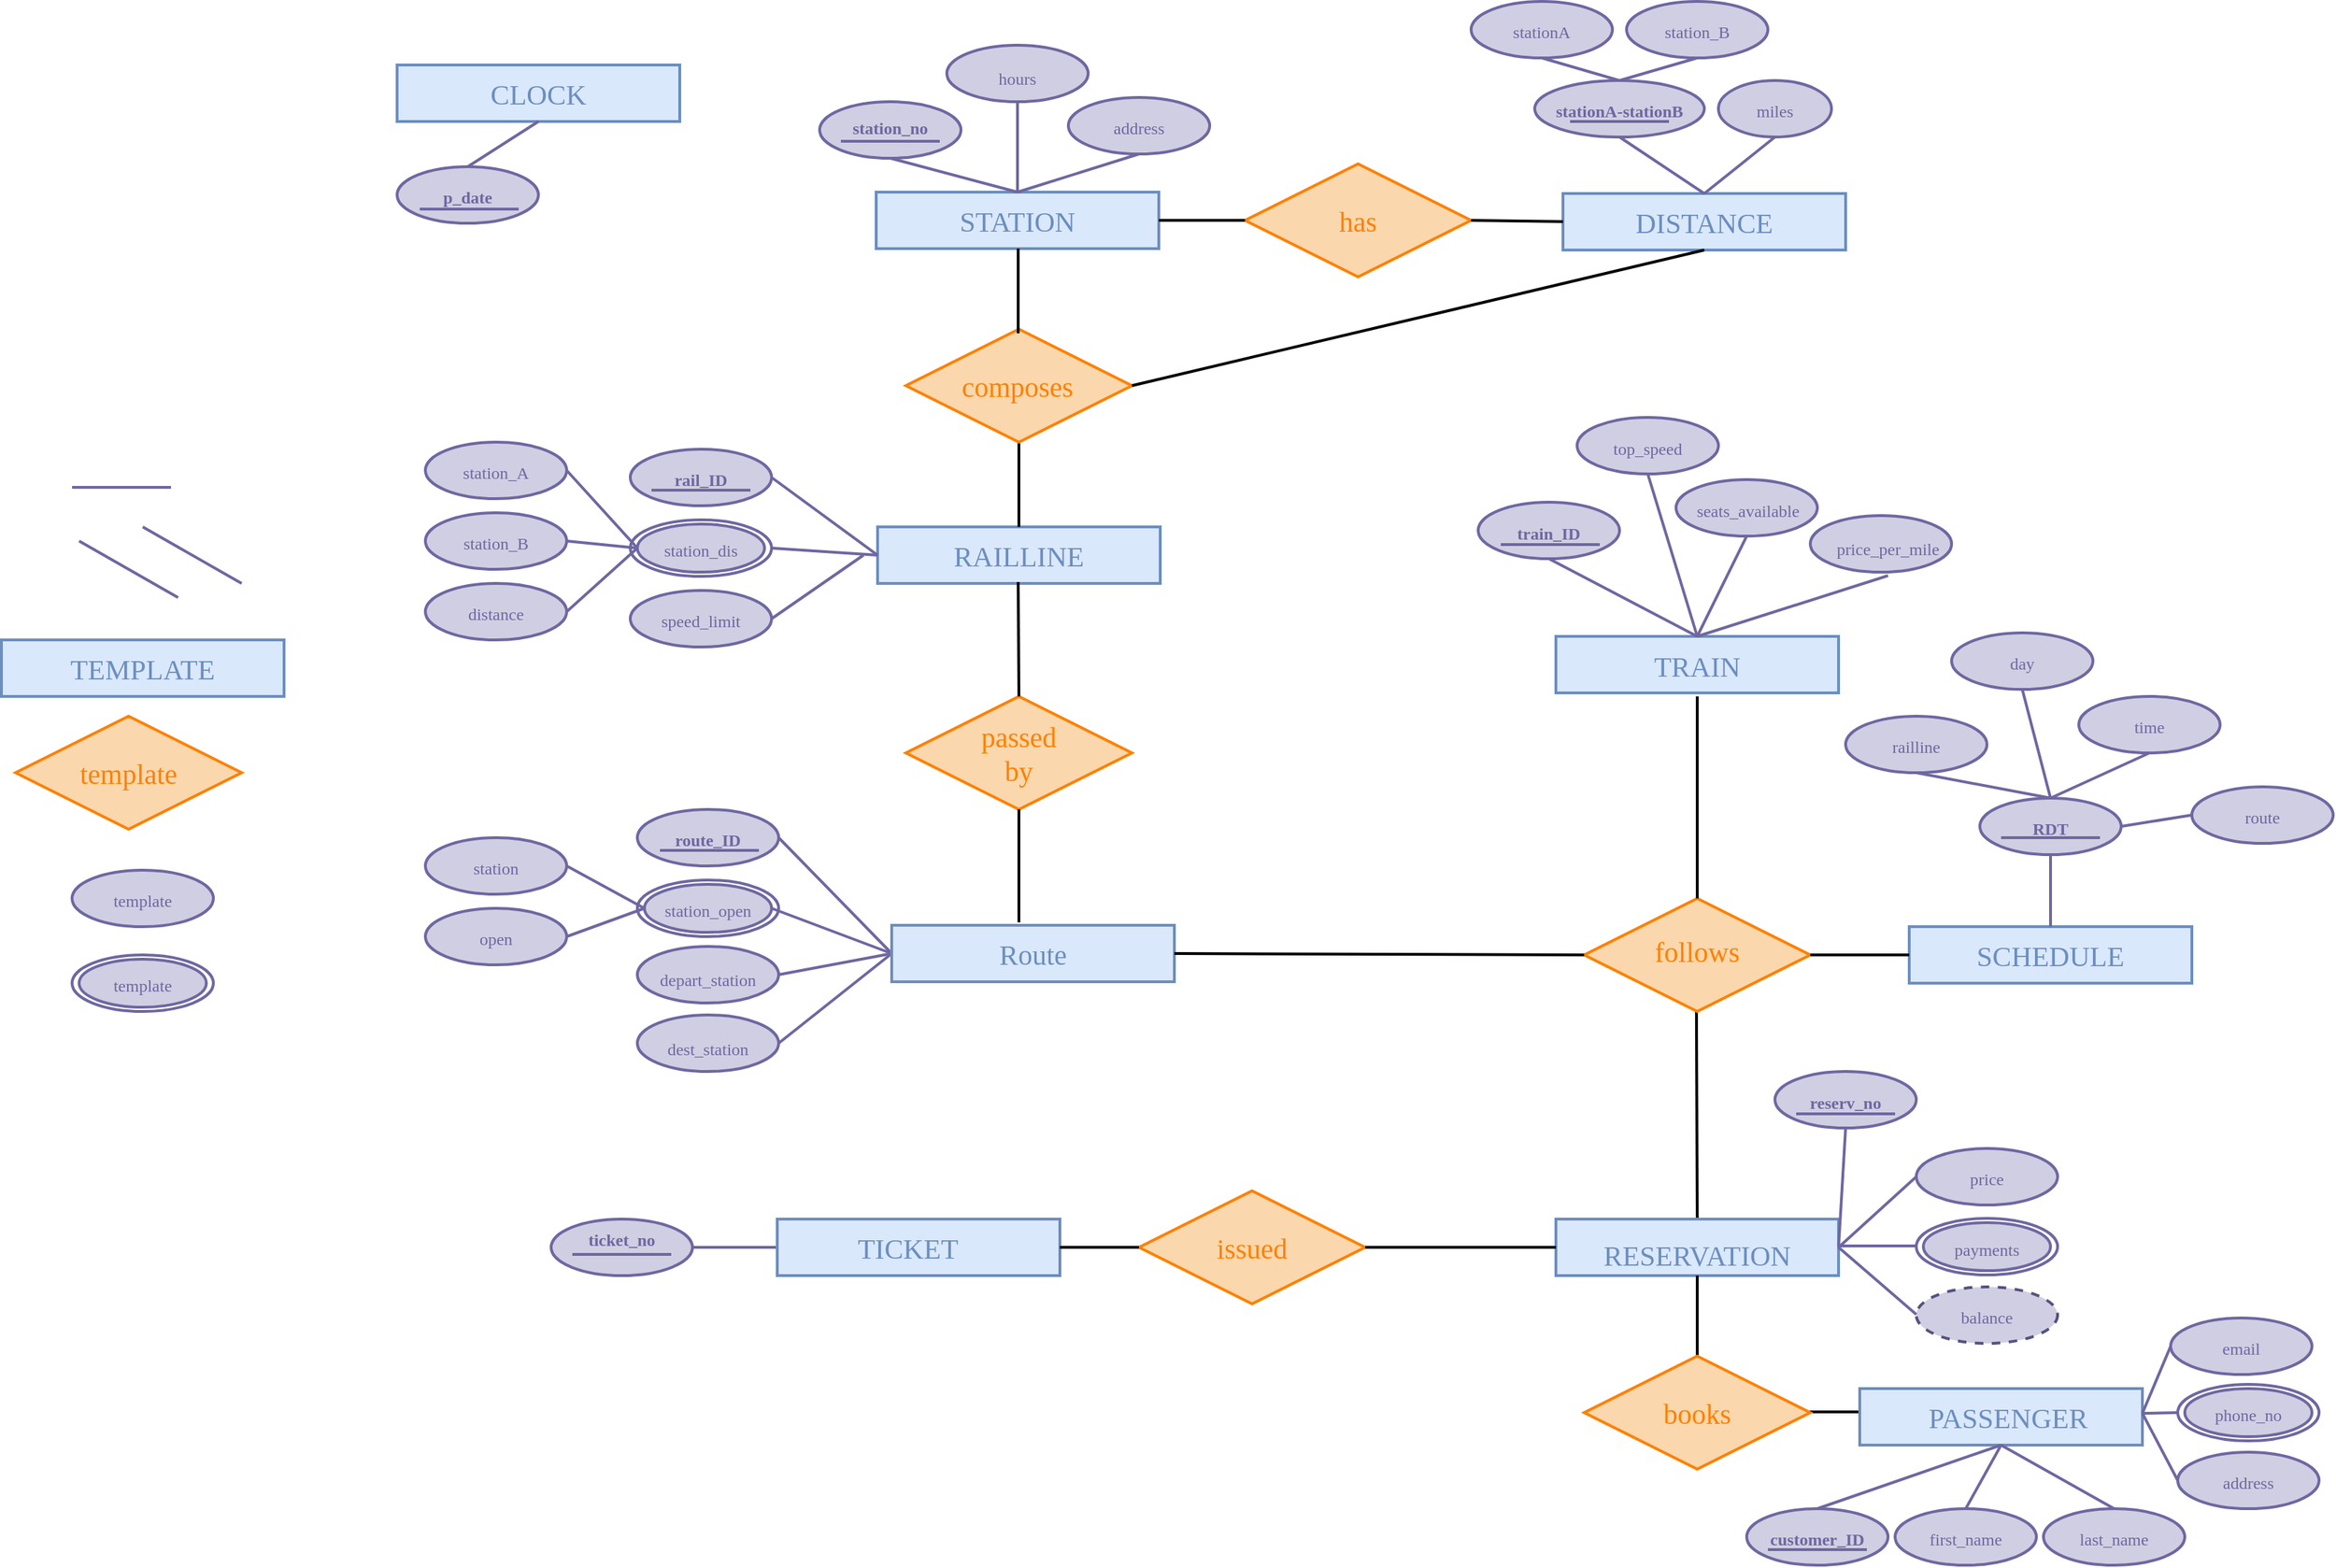 <mxfile version="17.1.2" type="github">
  <diagram id="cHOvcO2SzUBjgOlQo1bt" name="Page-1">
    <mxGraphModel dx="2276" dy="1838" grid="1" gridSize="10" guides="1" tooltips="1" connect="1" arrows="1" fold="1" page="1" pageScale="1" pageWidth="850" pageHeight="1100" math="0" shadow="0">
      <root>
        <mxCell id="0" />
        <mxCell id="1" parent="0" />
        <mxCell id="bvwN4WITmdQyCTtZIi4v-202" value="" style="endArrow=none;html=1;rounded=0;fontFamily=Lucida Console;fontSize=20;fontColor=#FF8000;entryX=0;entryY=0.5;entryDx=0;entryDy=0;exitX=1;exitY=0.5;exitDx=0;exitDy=0;strokeWidth=2;" parent="1" edge="1">
          <mxGeometry width="50" height="50" relative="1" as="geometry">
            <mxPoint x="995" y="906.5" as="sourcePoint" />
            <mxPoint x="1035" y="906.5" as="targetPoint" />
          </mxGeometry>
        </mxCell>
        <mxCell id="bvwN4WITmdQyCTtZIi4v-198" value="" style="endArrow=none;html=1;rounded=0;fontFamily=Lucida Console;fontSize=20;fontColor=#FF8000;entryX=0.5;entryY=1;entryDx=0;entryDy=0;strokeColor=#000000;strokeWidth=2;exitX=0.5;exitY=0;exitDx=0;exitDy=0;" parent="1" edge="1" source="bvwN4WITmdQyCTtZIi4v-141">
          <mxGeometry width="50" height="50" relative="1" as="geometry">
            <mxPoint x="919" y="680" as="sourcePoint" />
            <mxPoint x="919.41" y="613" as="targetPoint" />
          </mxGeometry>
        </mxCell>
        <mxCell id="bvwN4WITmdQyCTtZIi4v-57" value="" style="ellipse;whiteSpace=wrap;html=1;fontFamily=Lucida Console;fontSize=20;strokeColor=#6E67A1;strokeWidth=2;fillColor=#FFFFFF;" parent="1" vertex="1">
          <mxGeometry x="165" y="275" width="100" height="40" as="geometry" />
        </mxCell>
        <mxCell id="bvwN4WITmdQyCTtZIi4v-69" value="" style="ellipse;whiteSpace=wrap;html=1;fontFamily=Lucida Console;fontSize=20;strokeColor=#6E67A1;strokeWidth=2;fillColor=#d0cee2;" parent="1" vertex="1">
          <mxGeometry x="170" y="278" width="90" height="34" as="geometry" />
        </mxCell>
        <mxCell id="bvwN4WITmdQyCTtZIi4v-3" value="" style="group;fillColor=#b1ddf0;strokeColor=#10739e;" parent="1" vertex="1" connectable="0">
          <mxGeometry x="339" y="43" width="200" height="40" as="geometry" />
        </mxCell>
        <mxCell id="bvwN4WITmdQyCTtZIi4v-1" value="" style="rounded=0;whiteSpace=wrap;html=1;fillColor=#dae8fc;strokeColor=#6c8ebf;strokeWidth=2;" parent="bvwN4WITmdQyCTtZIi4v-3" vertex="1">
          <mxGeometry width="200" height="40" as="geometry" />
        </mxCell>
        <mxCell id="bvwN4WITmdQyCTtZIi4v-2" value="&lt;font style=&quot;font-size: 20px&quot; face=&quot;Lucida Console&quot; color=&quot;#6C8EBF&quot;&gt;STATION&lt;/font&gt;" style="text;html=1;strokeColor=none;fillColor=none;align=center;verticalAlign=middle;whiteSpace=wrap;rounded=0;" parent="bvwN4WITmdQyCTtZIi4v-3" vertex="1">
          <mxGeometry x="70" y="5" width="60" height="30" as="geometry" />
        </mxCell>
        <mxCell id="bvwN4WITmdQyCTtZIi4v-6" value="" style="group" parent="1" vertex="1" connectable="0">
          <mxGeometry x="825" y="44" width="200" height="40" as="geometry" />
        </mxCell>
        <mxCell id="bvwN4WITmdQyCTtZIi4v-4" value="" style="rounded=0;whiteSpace=wrap;html=1;fillColor=#dae8fc;strokeColor=#6c8ebf;strokeWidth=2;" parent="bvwN4WITmdQyCTtZIi4v-6" vertex="1">
          <mxGeometry width="200" height="40" as="geometry" />
        </mxCell>
        <mxCell id="bvwN4WITmdQyCTtZIi4v-5" value="&lt;font style=&quot;font-size: 20px&quot; face=&quot;Lucida Console&quot; color=&quot;#6C8EBF&quot;&gt;DISTANCE&lt;/font&gt;" style="text;html=1;strokeColor=none;fillColor=none;align=center;verticalAlign=middle;whiteSpace=wrap;rounded=0;" parent="bvwN4WITmdQyCTtZIi4v-6" vertex="1">
          <mxGeometry x="70" y="5" width="60" height="30" as="geometry" />
        </mxCell>
        <mxCell id="bvwN4WITmdQyCTtZIi4v-7" value="" style="group" parent="1" vertex="1" connectable="0">
          <mxGeometry x="340" y="280" width="200" height="40" as="geometry" />
        </mxCell>
        <mxCell id="bvwN4WITmdQyCTtZIi4v-8" value="" style="rounded=0;whiteSpace=wrap;html=1;fillColor=#dae8fc;strokeColor=#6c8ebf;strokeWidth=2;" parent="bvwN4WITmdQyCTtZIi4v-7" vertex="1">
          <mxGeometry width="200" height="40" as="geometry" />
        </mxCell>
        <mxCell id="bvwN4WITmdQyCTtZIi4v-9" value="&lt;font style=&quot;font-size: 20px&quot; face=&quot;Lucida Console&quot; color=&quot;#6C8EBF&quot;&gt;RAILLINE&lt;/font&gt;" style="text;html=1;strokeColor=none;fillColor=none;align=center;verticalAlign=middle;whiteSpace=wrap;rounded=0;" parent="bvwN4WITmdQyCTtZIi4v-7" vertex="1">
          <mxGeometry x="70" y="5" width="60" height="30" as="geometry" />
        </mxCell>
        <mxCell id="bvwN4WITmdQyCTtZIi4v-14" value="" style="group" parent="1" vertex="1" connectable="0">
          <mxGeometry x="1070" y="563" width="200" height="40" as="geometry" />
        </mxCell>
        <mxCell id="bvwN4WITmdQyCTtZIi4v-15" value="" style="rounded=0;whiteSpace=wrap;html=1;fillColor=#dae8fc;strokeColor=#6c8ebf;strokeWidth=2;" parent="bvwN4WITmdQyCTtZIi4v-14" vertex="1">
          <mxGeometry width="200" height="40" as="geometry" />
        </mxCell>
        <mxCell id="bvwN4WITmdQyCTtZIi4v-16" value="&lt;font style=&quot;font-size: 20px&quot; face=&quot;Lucida Console&quot; color=&quot;#6C8EBF&quot;&gt;SCHEDULE&lt;/font&gt;" style="text;html=1;strokeColor=none;fillColor=none;align=center;verticalAlign=middle;whiteSpace=wrap;rounded=0;" parent="bvwN4WITmdQyCTtZIi4v-14" vertex="1">
          <mxGeometry x="70" y="5" width="60" height="30" as="geometry" />
        </mxCell>
        <mxCell id="bvwN4WITmdQyCTtZIi4v-17" value="" style="group" parent="1" vertex="1" connectable="0">
          <mxGeometry x="820" y="357.5" width="200" height="40" as="geometry" />
        </mxCell>
        <mxCell id="bvwN4WITmdQyCTtZIi4v-18" value="" style="rounded=0;whiteSpace=wrap;html=1;fillColor=#dae8fc;strokeColor=#6c8ebf;strokeWidth=2;" parent="bvwN4WITmdQyCTtZIi4v-17" vertex="1">
          <mxGeometry width="200" height="40" as="geometry" />
        </mxCell>
        <mxCell id="bvwN4WITmdQyCTtZIi4v-19" value="&lt;font style=&quot;font-size: 20px&quot; face=&quot;Lucida Console&quot; color=&quot;#6C8EBF&quot;&gt;TRAIN&lt;/font&gt;" style="text;html=1;strokeColor=none;fillColor=none;align=center;verticalAlign=middle;whiteSpace=wrap;rounded=0;" parent="bvwN4WITmdQyCTtZIi4v-17" vertex="1">
          <mxGeometry x="70" y="5" width="60" height="30" as="geometry" />
        </mxCell>
        <mxCell id="bvwN4WITmdQyCTtZIi4v-20" value="" style="rhombus;whiteSpace=wrap;html=1;fontFamily=Lucida Console;fontSize=20;strokeWidth=2;fillColor=#fad7ac;strokeColor=#FF8000;" parent="1" vertex="1">
          <mxGeometry x="600" y="23" width="160" height="80" as="geometry" />
        </mxCell>
        <mxCell id="bvwN4WITmdQyCTtZIi4v-22" value="&lt;font color=&quot;#FF8000&quot;&gt;has&lt;/font&gt;" style="text;html=1;strokeColor=none;fillColor=none;align=center;verticalAlign=middle;whiteSpace=wrap;rounded=0;fontFamily=Lucida Console;fontSize=20;fontColor=#6C8EBF;" parent="1" vertex="1">
          <mxGeometry x="650" y="48" width="60" height="30" as="geometry" />
        </mxCell>
        <mxCell id="bvwN4WITmdQyCTtZIi4v-25" value="" style="rhombus;whiteSpace=wrap;html=1;fontFamily=Lucida Console;fontSize=20;strokeWidth=2;fillColor=#fad7ac;strokeColor=#FF8000;" parent="1" vertex="1">
          <mxGeometry x="360" y="400" width="160" height="80" as="geometry" />
        </mxCell>
        <mxCell id="bvwN4WITmdQyCTtZIi4v-27" value="" style="endArrow=none;html=1;rounded=0;fontFamily=Lucida Console;fontSize=20;fontColor=#FF8000;entryX=0;entryY=0.5;entryDx=0;entryDy=0;exitX=1;exitY=0.5;exitDx=0;exitDy=0;strokeWidth=2;" parent="1" source="bvwN4WITmdQyCTtZIi4v-1" target="bvwN4WITmdQyCTtZIi4v-20" edge="1">
          <mxGeometry width="50" height="50" relative="1" as="geometry">
            <mxPoint x="300" y="250" as="sourcePoint" />
            <mxPoint x="350" y="200" as="targetPoint" />
          </mxGeometry>
        </mxCell>
        <mxCell id="bvwN4WITmdQyCTtZIi4v-28" value="" style="endArrow=none;html=1;rounded=0;fontFamily=Lucida Console;fontSize=20;fontColor=#FF8000;exitX=0.5;exitY=0;exitDx=0;exitDy=0;strokeColor=#000000;entryX=0.5;entryY=1;entryDx=0;entryDy=0;strokeWidth=2;" parent="1" source="bvwN4WITmdQyCTtZIi4v-8" target="vStZy5G3cpGjvrvQ28vG-13" edge="1">
          <mxGeometry width="50" height="50" relative="1" as="geometry">
            <mxPoint x="400" y="550" as="sourcePoint" />
            <mxPoint x="440" y="240" as="targetPoint" />
          </mxGeometry>
        </mxCell>
        <mxCell id="bvwN4WITmdQyCTtZIi4v-32" value="" style="endArrow=none;html=1;rounded=0;fontFamily=Lucida Console;fontSize=20;fontColor=#FF8000;entryX=0;entryY=0.5;entryDx=0;entryDy=0;exitX=1;exitY=0.5;exitDx=0;exitDy=0;strokeWidth=2;" parent="1" source="bvwN4WITmdQyCTtZIi4v-20" edge="1">
          <mxGeometry width="50" height="50" relative="1" as="geometry">
            <mxPoint x="785" y="63.83" as="sourcePoint" />
            <mxPoint x="825" y="63.83" as="targetPoint" />
          </mxGeometry>
        </mxCell>
        <mxCell id="bvwN4WITmdQyCTtZIi4v-37" value="" style="endArrow=none;html=1;rounded=0;fontFamily=Lucida Console;fontSize=20;fontColor=#FF8000;entryX=0.5;entryY=1;entryDx=0;entryDy=0;strokeColor=#000000;strokeWidth=2;" parent="1" edge="1">
          <mxGeometry width="50" height="50" relative="1" as="geometry">
            <mxPoint x="440" y="400" as="sourcePoint" />
            <mxPoint x="439.5" y="319" as="targetPoint" />
          </mxGeometry>
        </mxCell>
        <mxCell id="bvwN4WITmdQyCTtZIi4v-41" value="" style="ellipse;whiteSpace=wrap;html=1;fontFamily=Lucida Console;fontSize=20;strokeColor=#6E67A1;strokeWidth=2;fillColor=#d0cee2;" parent="1" vertex="1">
          <mxGeometry x="299" y="-21" width="100" height="40" as="geometry" />
        </mxCell>
        <mxCell id="bvwN4WITmdQyCTtZIi4v-42" value="&lt;b&gt;&lt;font style=&quot;font-size: 12px&quot; color=&quot;#6E67A1&quot;&gt;station_no&lt;/font&gt;&lt;/b&gt;" style="text;html=1;strokeColor=none;fillColor=none;align=center;verticalAlign=middle;whiteSpace=wrap;rounded=0;fontFamily=Lucida Console;fontSize=20;fontColor=#FF8000;" parent="1" vertex="1">
          <mxGeometry x="319" y="-12" width="60" height="12" as="geometry" />
        </mxCell>
        <mxCell id="bvwN4WITmdQyCTtZIi4v-43" value="" style="ellipse;whiteSpace=wrap;html=1;fontFamily=Lucida Console;fontSize=20;strokeColor=#6E67A1;strokeWidth=2;fillColor=#d0cee2;" parent="1" vertex="1">
          <mxGeometry x="475" y="-24" width="100" height="40" as="geometry" />
        </mxCell>
        <mxCell id="bvwN4WITmdQyCTtZIi4v-44" value="&lt;font style=&quot;font-size: 12px&quot; color=&quot;#6E67A1&quot;&gt;address&lt;/font&gt;" style="text;html=1;strokeColor=none;fillColor=none;align=center;verticalAlign=middle;whiteSpace=wrap;rounded=0;fontFamily=Lucida Console;fontSize=20;fontColor=#FF8000;" parent="1" vertex="1">
          <mxGeometry x="495" y="-12" width="60" height="12" as="geometry" />
        </mxCell>
        <mxCell id="bvwN4WITmdQyCTtZIi4v-45" value="" style="ellipse;whiteSpace=wrap;html=1;fontFamily=Lucida Console;fontSize=20;strokeColor=#6E67A1;strokeWidth=2;fillColor=#d0cee2;" parent="1" vertex="1">
          <mxGeometry x="389" y="-61" width="100" height="40" as="geometry" />
        </mxCell>
        <mxCell id="bvwN4WITmdQyCTtZIi4v-46" value="&lt;font style=&quot;font-size: 12px&quot; color=&quot;#6E67A1&quot;&gt;hours&lt;/font&gt;" style="text;html=1;strokeColor=none;fillColor=none;align=center;verticalAlign=middle;whiteSpace=wrap;rounded=0;fontFamily=Lucida Console;fontSize=20;fontColor=#FF8000;" parent="1" vertex="1">
          <mxGeometry x="409" y="-47" width="60" height="12" as="geometry" />
        </mxCell>
        <mxCell id="bvwN4WITmdQyCTtZIi4v-47" value="" style="ellipse;whiteSpace=wrap;html=1;fontFamily=Lucida Console;fontSize=20;strokeColor=#6E67A1;strokeWidth=2;fillColor=#d0cee2;" parent="1" vertex="1">
          <mxGeometry x="805" y="-36" width="120" height="40" as="geometry" />
        </mxCell>
        <mxCell id="bvwN4WITmdQyCTtZIi4v-48" value="&lt;b&gt;&lt;font style=&quot;font-size: 12px&quot; color=&quot;#6E67A1&quot;&gt;stationA-stationB&lt;/font&gt;&lt;/b&gt;" style="text;html=1;strokeColor=none;fillColor=none;align=center;verticalAlign=middle;whiteSpace=wrap;rounded=0;fontFamily=Lucida Console;fontSize=20;fontColor=#FF8000;" parent="1" vertex="1">
          <mxGeometry x="815" y="-24" width="100" height="12" as="geometry" />
        </mxCell>
        <mxCell id="bvwN4WITmdQyCTtZIi4v-49" value="" style="ellipse;whiteSpace=wrap;html=1;fontFamily=Lucida Console;fontSize=20;strokeColor=#6E67A1;strokeWidth=2;fillColor=#d0cee2;" parent="1" vertex="1">
          <mxGeometry x="935" y="-36" width="80" height="40" as="geometry" />
        </mxCell>
        <mxCell id="bvwN4WITmdQyCTtZIi4v-50" value="&lt;font style=&quot;font-size: 12px&quot; color=&quot;#6E67A1&quot;&gt;miles&lt;/font&gt;" style="text;html=1;strokeColor=none;fillColor=none;align=center;verticalAlign=middle;whiteSpace=wrap;rounded=0;fontFamily=Lucida Console;fontSize=20;fontColor=#FF8000;" parent="1" vertex="1">
          <mxGeometry x="945" y="-24" width="60" height="12" as="geometry" />
        </mxCell>
        <mxCell id="bvwN4WITmdQyCTtZIi4v-51" value="" style="ellipse;whiteSpace=wrap;html=1;fontFamily=Lucida Console;fontSize=20;strokeColor=#6E67A1;strokeWidth=2;fillColor=#d0cee2;" parent="1" vertex="1">
          <mxGeometry x="760" y="-92" width="100" height="40" as="geometry" />
        </mxCell>
        <mxCell id="bvwN4WITmdQyCTtZIi4v-52" value="&lt;font style=&quot;font-size: 12px&quot; color=&quot;#6E67A1&quot;&gt;stationA&lt;/font&gt;" style="text;html=1;strokeColor=none;fillColor=none;align=center;verticalAlign=middle;whiteSpace=wrap;rounded=0;fontFamily=Lucida Console;fontSize=20;fontColor=#FF8000;" parent="1" vertex="1">
          <mxGeometry x="780" y="-80" width="60" height="12" as="geometry" />
        </mxCell>
        <mxCell id="bvwN4WITmdQyCTtZIi4v-53" value="" style="ellipse;whiteSpace=wrap;html=1;fontFamily=Lucida Console;fontSize=20;strokeColor=#6E67A1;strokeWidth=2;fillColor=#d0cee2;" parent="1" vertex="1">
          <mxGeometry x="870" y="-92" width="100" height="40" as="geometry" />
        </mxCell>
        <mxCell id="bvwN4WITmdQyCTtZIi4v-54" value="&lt;font style=&quot;font-size: 12px&quot; color=&quot;#6E67A1&quot;&gt;station_B&lt;/font&gt;" style="text;html=1;strokeColor=none;fillColor=none;align=center;verticalAlign=middle;whiteSpace=wrap;rounded=0;fontFamily=Lucida Console;fontSize=20;fontColor=#FF8000;" parent="1" vertex="1">
          <mxGeometry x="890" y="-80" width="60" height="12" as="geometry" />
        </mxCell>
        <mxCell id="bvwN4WITmdQyCTtZIi4v-55" value="" style="ellipse;whiteSpace=wrap;html=1;fontFamily=Lucida Console;fontSize=20;strokeColor=#6E67A1;strokeWidth=2;fillColor=#d0cee2;" parent="1" vertex="1">
          <mxGeometry x="165" y="225" width="100" height="40" as="geometry" />
        </mxCell>
        <mxCell id="bvwN4WITmdQyCTtZIi4v-56" value="&lt;b&gt;&lt;font style=&quot;font-size: 12px&quot; color=&quot;#6E67A1&quot;&gt;rail_ID&lt;/font&gt;&lt;/b&gt;" style="text;html=1;strokeColor=none;fillColor=none;align=center;verticalAlign=middle;whiteSpace=wrap;rounded=0;fontFamily=Lucida Console;fontSize=20;fontColor=#FF8000;" parent="1" vertex="1">
          <mxGeometry x="185" y="237" width="60" height="12" as="geometry" />
        </mxCell>
        <mxCell id="bvwN4WITmdQyCTtZIi4v-58" value="&lt;div&gt;&lt;font style=&quot;font-size: 12px&quot; color=&quot;#6E67A1&quot;&gt;station_dis&lt;/font&gt;&lt;/div&gt;" style="text;html=1;strokeColor=none;fillColor=none;align=center;verticalAlign=middle;whiteSpace=wrap;rounded=0;fontFamily=Lucida Console;fontSize=20;fontColor=#FF8000;" parent="1" vertex="1">
          <mxGeometry x="185" y="287" width="60" height="12" as="geometry" />
        </mxCell>
        <mxCell id="bvwN4WITmdQyCTtZIi4v-61" value="" style="ellipse;whiteSpace=wrap;html=1;fontFamily=Lucida Console;fontSize=20;strokeColor=#6E67A1;strokeWidth=2;fillColor=#d0cee2;" parent="1" vertex="1">
          <mxGeometry x="165" y="325" width="100" height="40" as="geometry" />
        </mxCell>
        <mxCell id="bvwN4WITmdQyCTtZIi4v-62" value="&lt;font style=&quot;font-size: 12px&quot; color=&quot;#6E67A1&quot;&gt;speed_limit&lt;/font&gt;" style="text;html=1;strokeColor=none;fillColor=none;align=center;verticalAlign=middle;whiteSpace=wrap;rounded=0;fontFamily=Lucida Console;fontSize=20;fontColor=#FF8000;" parent="1" vertex="1">
          <mxGeometry x="185" y="337" width="60" height="12" as="geometry" />
        </mxCell>
        <mxCell id="bvwN4WITmdQyCTtZIi4v-63" value="" style="ellipse;whiteSpace=wrap;html=1;fontFamily=Lucida Console;fontSize=20;strokeColor=#6E67A1;strokeWidth=2;fillColor=#d0cee2;" parent="1" vertex="1">
          <mxGeometry x="20" y="220" width="100" height="40" as="geometry" />
        </mxCell>
        <mxCell id="bvwN4WITmdQyCTtZIi4v-64" value="&lt;font style=&quot;font-size: 12px&quot; color=&quot;#6E67A1&quot;&gt;station_A&lt;/font&gt;" style="text;html=1;strokeColor=none;fillColor=none;align=center;verticalAlign=middle;whiteSpace=wrap;rounded=0;fontFamily=Lucida Console;fontSize=20;fontColor=#FF8000;" parent="1" vertex="1">
          <mxGeometry x="40" y="232" width="60" height="12" as="geometry" />
        </mxCell>
        <mxCell id="bvwN4WITmdQyCTtZIi4v-65" value="" style="ellipse;whiteSpace=wrap;html=1;fontFamily=Lucida Console;fontSize=20;strokeColor=#6E67A1;strokeWidth=2;fillColor=#d0cee2;" parent="1" vertex="1">
          <mxGeometry x="20" y="270" width="100" height="40" as="geometry" />
        </mxCell>
        <mxCell id="bvwN4WITmdQyCTtZIi4v-66" value="&lt;font style=&quot;font-size: 12px&quot; color=&quot;#6E67A1&quot;&gt;station_B&lt;/font&gt;" style="text;html=1;strokeColor=none;fillColor=none;align=center;verticalAlign=middle;whiteSpace=wrap;rounded=0;fontFamily=Lucida Console;fontSize=20;fontColor=#FF8000;" parent="1" vertex="1">
          <mxGeometry x="40" y="282" width="60" height="12" as="geometry" />
        </mxCell>
        <mxCell id="bvwN4WITmdQyCTtZIi4v-67" value="" style="ellipse;whiteSpace=wrap;html=1;fontFamily=Lucida Console;fontSize=20;strokeColor=#6E67A1;strokeWidth=2;fillColor=#d0cee2;" parent="1" vertex="1">
          <mxGeometry x="20" y="320" width="100" height="40" as="geometry" />
        </mxCell>
        <mxCell id="bvwN4WITmdQyCTtZIi4v-68" value="&lt;font style=&quot;font-size: 12px&quot; color=&quot;#6E67A1&quot;&gt;distance&lt;/font&gt;" style="text;html=1;strokeColor=none;fillColor=none;align=center;verticalAlign=middle;whiteSpace=wrap;rounded=0;fontFamily=Lucida Console;fontSize=20;fontColor=#FF8000;" parent="1" vertex="1">
          <mxGeometry x="40" y="332" width="60" height="12" as="geometry" />
        </mxCell>
        <mxCell id="bvwN4WITmdQyCTtZIi4v-71" value="" style="ellipse;whiteSpace=wrap;html=1;fontFamily=Lucida Console;fontSize=20;strokeColor=#6E67A1;strokeWidth=2;fillColor=#FFFFFF;" parent="1" vertex="1">
          <mxGeometry x="170" y="530" width="100" height="40" as="geometry" />
        </mxCell>
        <mxCell id="bvwN4WITmdQyCTtZIi4v-72" value="" style="ellipse;whiteSpace=wrap;html=1;fontFamily=Lucida Console;fontSize=20;strokeColor=#6E67A1;strokeWidth=2;fillColor=#d0cee2;" parent="1" vertex="1">
          <mxGeometry x="175" y="533" width="90" height="34" as="geometry" />
        </mxCell>
        <mxCell id="bvwN4WITmdQyCTtZIi4v-73" value="&lt;div&gt;&lt;font style=&quot;font-size: 12px&quot; color=&quot;#6E67A1&quot;&gt;station_open&lt;/font&gt;&lt;/div&gt;" style="text;html=1;strokeColor=none;fillColor=none;align=center;verticalAlign=middle;whiteSpace=wrap;rounded=0;fontFamily=Lucida Console;fontSize=20;fontColor=#FF8000;" parent="1" vertex="1">
          <mxGeometry x="190" y="542" width="60" height="12" as="geometry" />
        </mxCell>
        <mxCell id="bvwN4WITmdQyCTtZIi4v-74" value="" style="ellipse;whiteSpace=wrap;html=1;fontFamily=Lucida Console;fontSize=20;strokeColor=#6E67A1;strokeWidth=2;fillColor=#d0cee2;" parent="1" vertex="1">
          <mxGeometry x="20" y="500" width="100" height="40" as="geometry" />
        </mxCell>
        <mxCell id="bvwN4WITmdQyCTtZIi4v-75" value="&lt;font style=&quot;font-size: 12px&quot; color=&quot;#6E67A1&quot;&gt;station&lt;/font&gt;" style="text;html=1;strokeColor=none;fillColor=none;align=center;verticalAlign=middle;whiteSpace=wrap;rounded=0;fontFamily=Lucida Console;fontSize=20;fontColor=#FF8000;" parent="1" vertex="1">
          <mxGeometry x="40" y="512" width="60" height="12" as="geometry" />
        </mxCell>
        <mxCell id="bvwN4WITmdQyCTtZIi4v-76" value="" style="ellipse;whiteSpace=wrap;html=1;fontFamily=Lucida Console;fontSize=20;strokeColor=#6E67A1;strokeWidth=2;fillColor=#d0cee2;" parent="1" vertex="1">
          <mxGeometry x="20" y="550" width="100" height="40" as="geometry" />
        </mxCell>
        <mxCell id="bvwN4WITmdQyCTtZIi4v-77" value="&lt;font style=&quot;font-size: 12px&quot; color=&quot;#6E67A1&quot;&gt;open&lt;/font&gt;" style="text;html=1;strokeColor=none;fillColor=none;align=center;verticalAlign=middle;whiteSpace=wrap;rounded=0;fontFamily=Lucida Console;fontSize=20;fontColor=#FF8000;" parent="1" vertex="1">
          <mxGeometry x="40" y="562" width="60" height="12" as="geometry" />
        </mxCell>
        <mxCell id="bvwN4WITmdQyCTtZIi4v-78" value="" style="ellipse;whiteSpace=wrap;html=1;fontFamily=Lucida Console;fontSize=20;strokeColor=#6E67A1;strokeWidth=2;fillColor=#d0cee2;" parent="1" vertex="1">
          <mxGeometry x="1120" y="472" width="100" height="40" as="geometry" />
        </mxCell>
        <mxCell id="bvwN4WITmdQyCTtZIi4v-79" value="&lt;b&gt;&lt;font style=&quot;font-size: 12px&quot; color=&quot;#6E67A1&quot;&gt;RDT&lt;/font&gt;&lt;/b&gt;" style="text;html=1;strokeColor=none;fillColor=none;align=center;verticalAlign=middle;whiteSpace=wrap;rounded=0;fontFamily=Lucida Console;fontSize=20;fontColor=#FF8000;" parent="1" vertex="1">
          <mxGeometry x="1140" y="484" width="60" height="12" as="geometry" />
        </mxCell>
        <mxCell id="bvwN4WITmdQyCTtZIi4v-80" value="" style="ellipse;whiteSpace=wrap;html=1;fontFamily=Lucida Console;fontSize=20;strokeColor=#6E67A1;strokeWidth=2;fillColor=#d0cee2;" parent="1" vertex="1">
          <mxGeometry x="1025" y="414" width="100" height="40" as="geometry" />
        </mxCell>
        <mxCell id="bvwN4WITmdQyCTtZIi4v-81" value="&lt;font style=&quot;font-size: 12px&quot; color=&quot;#6E67A1&quot;&gt;railline&lt;/font&gt;" style="text;html=1;strokeColor=none;fillColor=none;align=center;verticalAlign=middle;whiteSpace=wrap;rounded=0;fontFamily=Lucida Console;fontSize=20;fontColor=#FF8000;" parent="1" vertex="1">
          <mxGeometry x="1045" y="426" width="60" height="12" as="geometry" />
        </mxCell>
        <mxCell id="bvwN4WITmdQyCTtZIi4v-82" value="" style="ellipse;whiteSpace=wrap;html=1;fontFamily=Lucida Console;fontSize=20;strokeColor=#6E67A1;strokeWidth=2;fillColor=#d0cee2;" parent="1" vertex="1">
          <mxGeometry x="1100" y="355" width="100" height="40" as="geometry" />
        </mxCell>
        <mxCell id="bvwN4WITmdQyCTtZIi4v-83" value="&lt;font style=&quot;font-size: 12px&quot; color=&quot;#6E67A1&quot;&gt;day&lt;/font&gt;" style="text;html=1;strokeColor=none;fillColor=none;align=center;verticalAlign=middle;whiteSpace=wrap;rounded=0;fontFamily=Lucida Console;fontSize=20;fontColor=#FF8000;" parent="1" vertex="1">
          <mxGeometry x="1120" y="367" width="60" height="12" as="geometry" />
        </mxCell>
        <mxCell id="bvwN4WITmdQyCTtZIi4v-84" value="" style="ellipse;whiteSpace=wrap;html=1;fontFamily=Lucida Console;fontSize=20;strokeColor=#6E67A1;strokeWidth=2;fillColor=#d0cee2;" parent="1" vertex="1">
          <mxGeometry x="1190" y="400" width="100" height="40" as="geometry" />
        </mxCell>
        <mxCell id="bvwN4WITmdQyCTtZIi4v-85" value="&lt;font style=&quot;font-size: 12px&quot; color=&quot;#6E67A1&quot;&gt;time&lt;/font&gt;" style="text;html=1;strokeColor=none;fillColor=none;align=center;verticalAlign=middle;whiteSpace=wrap;rounded=0;fontFamily=Lucida Console;fontSize=20;fontColor=#FF8000;" parent="1" vertex="1">
          <mxGeometry x="1210" y="412" width="60" height="12" as="geometry" />
        </mxCell>
        <mxCell id="bvwN4WITmdQyCTtZIi4v-86" value="" style="ellipse;whiteSpace=wrap;html=1;fontFamily=Lucida Console;fontSize=20;strokeColor=#6E67A1;strokeWidth=2;fillColor=#d0cee2;" parent="1" vertex="1">
          <mxGeometry x="765" y="262.5" width="100" height="40" as="geometry" />
        </mxCell>
        <mxCell id="bvwN4WITmdQyCTtZIi4v-87" value="&lt;b&gt;&lt;font style=&quot;font-size: 12px&quot; color=&quot;#6E67A1&quot;&gt;train_ID&lt;/font&gt;&lt;/b&gt;" style="text;html=1;strokeColor=none;fillColor=none;align=center;verticalAlign=middle;whiteSpace=wrap;rounded=0;fontFamily=Lucida Console;fontSize=20;fontColor=#FF8000;" parent="1" vertex="1">
          <mxGeometry x="785" y="274.5" width="60" height="12" as="geometry" />
        </mxCell>
        <mxCell id="bvwN4WITmdQyCTtZIi4v-88" value="" style="ellipse;whiteSpace=wrap;html=1;fontFamily=Lucida Console;fontSize=20;strokeColor=#6E67A1;strokeWidth=2;fillColor=#d0cee2;" parent="1" vertex="1">
          <mxGeometry x="905" y="246.5" width="100" height="40" as="geometry" />
        </mxCell>
        <mxCell id="bvwN4WITmdQyCTtZIi4v-89" value="&lt;font style=&quot;font-size: 12px&quot; color=&quot;#6E67A1&quot;&gt;seats_available&lt;/font&gt;" style="text;html=1;strokeColor=none;fillColor=none;align=center;verticalAlign=middle;whiteSpace=wrap;rounded=0;fontFamily=Lucida Console;fontSize=20;fontColor=#FF8000;" parent="1" vertex="1">
          <mxGeometry x="926" y="258.5" width="60" height="12" as="geometry" />
        </mxCell>
        <mxCell id="bvwN4WITmdQyCTtZIi4v-90" value="" style="ellipse;whiteSpace=wrap;html=1;fontFamily=Lucida Console;fontSize=20;strokeColor=#6E67A1;strokeWidth=2;fillColor=#d0cee2;" parent="1" vertex="1">
          <mxGeometry x="835" y="202.5" width="100" height="40" as="geometry" />
        </mxCell>
        <mxCell id="bvwN4WITmdQyCTtZIi4v-91" value="&lt;font style=&quot;font-size: 12px&quot; color=&quot;#6E67A1&quot;&gt;top_speed&lt;/font&gt;" style="text;html=1;strokeColor=none;fillColor=none;align=center;verticalAlign=middle;whiteSpace=wrap;rounded=0;fontFamily=Lucida Console;fontSize=20;fontColor=#FF8000;" parent="1" vertex="1">
          <mxGeometry x="855" y="214.5" width="60" height="12" as="geometry" />
        </mxCell>
        <mxCell id="bvwN4WITmdQyCTtZIi4v-92" value="" style="ellipse;whiteSpace=wrap;html=1;fontFamily=Lucida Console;fontSize=20;strokeColor=#6E67A1;strokeWidth=2;fillColor=#d0cee2;" parent="1" vertex="1">
          <mxGeometry x="1000" y="272" width="100" height="40" as="geometry" />
        </mxCell>
        <mxCell id="bvwN4WITmdQyCTtZIi4v-94" value="" style="ellipse;whiteSpace=wrap;html=1;fontFamily=Lucida Console;fontSize=20;strokeColor=#6E67A1;strokeWidth=2;fillColor=#d0cee2;" parent="1" vertex="1">
          <mxGeometry x="170" y="480" width="100" height="40" as="geometry" />
        </mxCell>
        <mxCell id="bvwN4WITmdQyCTtZIi4v-95" value="&lt;b&gt;&lt;font style=&quot;font-size: 12px&quot; color=&quot;#6E67A1&quot;&gt;route_ID&lt;/font&gt;&lt;/b&gt;" style="text;html=1;strokeColor=none;fillColor=none;align=center;verticalAlign=middle;whiteSpace=wrap;rounded=0;fontFamily=Lucida Console;fontSize=20;fontColor=#FF8000;" parent="1" vertex="1">
          <mxGeometry x="190" y="492" width="60" height="12" as="geometry" />
        </mxCell>
        <mxCell id="bvwN4WITmdQyCTtZIi4v-96" value="" style="endArrow=none;html=1;rounded=0;fontFamily=Lucida Console;fontSize=12;fontColor=#6E67A1;strokeColor=#6E67A1;entryX=0.5;entryY=1;entryDx=0;entryDy=0;exitX=0.5;exitY=0;exitDx=0;exitDy=0;strokeWidth=2;" parent="1" target="bvwN4WITmdQyCTtZIi4v-41" edge="1">
          <mxGeometry width="50" height="50" relative="1" as="geometry">
            <mxPoint x="439" y="43" as="sourcePoint" />
            <mxPoint x="379" y="358" as="targetPoint" />
          </mxGeometry>
        </mxCell>
        <mxCell id="bvwN4WITmdQyCTtZIi4v-97" value="" style="endArrow=none;html=1;rounded=0;fontFamily=Lucida Console;fontSize=12;fontColor=#6E67A1;strokeColor=#6E67A1;entryX=0.5;entryY=1;entryDx=0;entryDy=0;exitX=0.5;exitY=0;exitDx=0;exitDy=0;strokeWidth=2;" parent="1" target="bvwN4WITmdQyCTtZIi4v-45" edge="1">
          <mxGeometry width="50" height="50" relative="1" as="geometry">
            <mxPoint x="439" y="43" as="sourcePoint" />
            <mxPoint x="159.0" y="38" as="targetPoint" />
          </mxGeometry>
        </mxCell>
        <mxCell id="bvwN4WITmdQyCTtZIi4v-98" value="" style="endArrow=none;html=1;rounded=0;fontFamily=Lucida Console;fontSize=12;fontColor=#6E67A1;strokeColor=#6E67A1;entryX=0.5;entryY=1;entryDx=0;entryDy=0;strokeWidth=2;exitX=0.5;exitY=0;exitDx=0;exitDy=0;" parent="1" target="bvwN4WITmdQyCTtZIi4v-43" edge="1">
          <mxGeometry width="50" height="50" relative="1" as="geometry">
            <mxPoint x="439" y="43" as="sourcePoint" />
            <mxPoint x="169.0" y="48" as="targetPoint" />
          </mxGeometry>
        </mxCell>
        <mxCell id="bvwN4WITmdQyCTtZIi4v-99" value="" style="endArrow=none;html=1;rounded=0;fontFamily=Lucida Console;fontSize=12;fontColor=#6E67A1;strokeColor=#6E67A1;entryX=0.5;entryY=1;entryDx=0;entryDy=0;exitX=0.5;exitY=0;exitDx=0;exitDy=0;strokeWidth=2;" parent="1" source="bvwN4WITmdQyCTtZIi4v-4" target="bvwN4WITmdQyCTtZIi4v-47" edge="1">
          <mxGeometry width="50" height="50" relative="1" as="geometry">
            <mxPoint x="930.0" y="44" as="sourcePoint" />
            <mxPoint x="860.0" y="4" as="targetPoint" />
          </mxGeometry>
        </mxCell>
        <mxCell id="bvwN4WITmdQyCTtZIi4v-100" value="" style="endArrow=none;html=1;rounded=0;fontFamily=Lucida Console;fontSize=12;fontColor=#6E67A1;strokeColor=#6E67A1;entryX=0.5;entryY=1;entryDx=0;entryDy=0;exitX=0.5;exitY=0;exitDx=0;exitDy=0;strokeWidth=2;" parent="1" source="bvwN4WITmdQyCTtZIi4v-4" target="bvwN4WITmdQyCTtZIi4v-49" edge="1">
          <mxGeometry width="50" height="50" relative="1" as="geometry">
            <mxPoint x="525.0" y="84" as="sourcePoint" />
            <mxPoint x="455.0" y="44" as="targetPoint" />
          </mxGeometry>
        </mxCell>
        <mxCell id="bvwN4WITmdQyCTtZIi4v-101" value="" style="endArrow=none;html=1;rounded=0;fontFamily=Lucida Console;fontSize=12;fontColor=#6E67A1;strokeColor=#6E67A1;exitX=0.5;exitY=0;exitDx=0;exitDy=0;strokeWidth=2;entryX=0.5;entryY=1;entryDx=0;entryDy=0;" parent="1" source="bvwN4WITmdQyCTtZIi4v-47" target="bvwN4WITmdQyCTtZIi4v-51" edge="1">
          <mxGeometry width="50" height="50" relative="1" as="geometry">
            <mxPoint x="875.0" y="-4" as="sourcePoint" />
            <mxPoint x="815" y="-46" as="targetPoint" />
          </mxGeometry>
        </mxCell>
        <mxCell id="bvwN4WITmdQyCTtZIi4v-102" value="" style="endArrow=none;html=1;rounded=0;fontFamily=Lucida Console;fontSize=12;fontColor=#6E67A1;strokeColor=#6E67A1;entryX=0.5;entryY=1;entryDx=0;entryDy=0;exitX=0.5;exitY=0;exitDx=0;exitDy=0;strokeWidth=2;" parent="1" source="bvwN4WITmdQyCTtZIi4v-47" target="bvwN4WITmdQyCTtZIi4v-53" edge="1">
          <mxGeometry width="50" height="50" relative="1" as="geometry">
            <mxPoint x="545.0" y="104" as="sourcePoint" />
            <mxPoint x="475.0" y="64" as="targetPoint" />
          </mxGeometry>
        </mxCell>
        <mxCell id="bvwN4WITmdQyCTtZIi4v-104" value="" style="endArrow=none;html=1;rounded=0;fontFamily=Lucida Console;fontSize=12;fontColor=#6E67A1;strokeColor=#6E67A1;entryX=1;entryY=0.5;entryDx=0;entryDy=0;exitX=0;exitY=0.5;exitDx=0;exitDy=0;strokeWidth=2;" parent="1" source="bvwN4WITmdQyCTtZIi4v-8" target="bvwN4WITmdQyCTtZIi4v-57" edge="1">
          <mxGeometry width="50" height="50" relative="1" as="geometry">
            <mxPoint x="110" y="285" as="sourcePoint" />
            <mxPoint x="-200.0" y="185" as="targetPoint" />
          </mxGeometry>
        </mxCell>
        <mxCell id="bvwN4WITmdQyCTtZIi4v-105" value="" style="endArrow=none;html=1;rounded=0;fontFamily=Lucida Console;fontSize=12;fontColor=#6E67A1;strokeColor=#6E67A1;entryX=1;entryY=0.5;entryDx=0;entryDy=0;strokeWidth=2;" parent="1" target="bvwN4WITmdQyCTtZIi4v-61" edge="1">
          <mxGeometry width="50" height="50" relative="1" as="geometry">
            <mxPoint x="330" y="300" as="sourcePoint" />
            <mxPoint x="-190.0" y="195" as="targetPoint" />
          </mxGeometry>
        </mxCell>
        <mxCell id="bvwN4WITmdQyCTtZIi4v-106" value="" style="endArrow=none;html=1;rounded=0;fontFamily=Lucida Console;fontSize=12;fontColor=#6E67A1;strokeColor=#6E67A1;entryX=1;entryY=0.5;entryDx=0;entryDy=0;strokeWidth=2;exitX=0;exitY=0.5;exitDx=0;exitDy=0;" parent="1" source="bvwN4WITmdQyCTtZIi4v-69" target="bvwN4WITmdQyCTtZIi4v-63" edge="1">
          <mxGeometry width="50" height="50" relative="1" as="geometry">
            <mxPoint x="160" y="290" as="sourcePoint" />
            <mxPoint x="-450.0" y="200" as="targetPoint" />
          </mxGeometry>
        </mxCell>
        <mxCell id="bvwN4WITmdQyCTtZIi4v-107" value="" style="endArrow=none;html=1;rounded=0;fontFamily=Lucida Console;fontSize=12;fontColor=#6E67A1;strokeColor=#6E67A1;entryX=1;entryY=0.5;entryDx=0;entryDy=0;exitX=0;exitY=0.5;exitDx=0;exitDy=0;strokeWidth=2;" parent="1" source="bvwN4WITmdQyCTtZIi4v-69" target="bvwN4WITmdQyCTtZIi4v-65" edge="1">
          <mxGeometry width="50" height="50" relative="1" as="geometry">
            <mxPoint x="-5" y="290" as="sourcePoint" />
            <mxPoint x="-440.0" y="210" as="targetPoint" />
          </mxGeometry>
        </mxCell>
        <mxCell id="bvwN4WITmdQyCTtZIi4v-108" value="" style="endArrow=none;html=1;rounded=0;fontFamily=Lucida Console;fontSize=12;fontColor=#6E67A1;strokeColor=#6E67A1;entryX=1;entryY=0.5;entryDx=0;entryDy=0;exitX=0;exitY=0.5;exitDx=0;exitDy=0;strokeWidth=2;" parent="1" source="bvwN4WITmdQyCTtZIi4v-69" target="bvwN4WITmdQyCTtZIi4v-67" edge="1">
          <mxGeometry width="50" height="50" relative="1" as="geometry">
            <mxPoint x="-5" y="290" as="sourcePoint" />
            <mxPoint x="-430.0" y="220" as="targetPoint" />
          </mxGeometry>
        </mxCell>
        <mxCell id="bvwN4WITmdQyCTtZIi4v-109" value="" style="endArrow=none;html=1;rounded=0;fontFamily=Lucida Console;fontSize=12;fontColor=#6E67A1;strokeColor=#6E67A1;exitX=1;exitY=0.5;exitDx=0;exitDy=0;strokeWidth=2;entryX=0;entryY=0.5;entryDx=0;entryDy=0;" parent="1" source="bvwN4WITmdQyCTtZIi4v-94" target="bvwN4WITmdQyCTtZIi4v-12" edge="1">
          <mxGeometry width="50" height="50" relative="1" as="geometry">
            <mxPoint x="-710.0" y="567.75" as="sourcePoint" />
            <mxPoint x="340" y="590" as="targetPoint" />
          </mxGeometry>
        </mxCell>
        <mxCell id="bvwN4WITmdQyCTtZIi4v-110" value="" style="endArrow=none;html=1;rounded=0;fontFamily=Lucida Console;fontSize=12;fontColor=#6E67A1;strokeColor=#6E67A1;entryX=1;entryY=0.5;entryDx=0;entryDy=0;strokeWidth=2;exitX=0;exitY=0.5;exitDx=0;exitDy=0;" parent="1" source="bvwN4WITmdQyCTtZIi4v-12" target="bvwN4WITmdQyCTtZIi4v-72" edge="1">
          <mxGeometry width="50" height="50" relative="1" as="geometry">
            <mxPoint x="340" y="580" as="sourcePoint" />
            <mxPoint x="-770.0" y="537.75" as="targetPoint" />
          </mxGeometry>
        </mxCell>
        <mxCell id="bvwN4WITmdQyCTtZIi4v-111" value="" style="endArrow=none;html=1;rounded=0;fontFamily=Lucida Console;fontSize=12;fontColor=#6E67A1;strokeColor=#6E67A1;entryX=0;entryY=0.5;entryDx=0;entryDy=0;exitX=1;exitY=0.5;exitDx=0;exitDy=0;strokeWidth=2;" parent="1" source="bvwN4WITmdQyCTtZIi4v-74" target="bvwN4WITmdQyCTtZIi4v-72" edge="1">
          <mxGeometry width="50" height="50" relative="1" as="geometry">
            <mxPoint x="-330.0" y="317" as="sourcePoint" />
            <mxPoint x="-5" y="547" as="targetPoint" />
          </mxGeometry>
        </mxCell>
        <mxCell id="bvwN4WITmdQyCTtZIi4v-112" value="" style="endArrow=none;html=1;rounded=0;fontFamily=Lucida Console;fontSize=12;fontColor=#6E67A1;strokeColor=#6E67A1;exitX=1;exitY=0.5;exitDx=0;exitDy=0;strokeWidth=2;entryX=0;entryY=0.5;entryDx=0;entryDy=0;" parent="1" source="bvwN4WITmdQyCTtZIi4v-76" target="bvwN4WITmdQyCTtZIi4v-72" edge="1">
          <mxGeometry width="50" height="50" relative="1" as="geometry">
            <mxPoint x="-320.0" y="327" as="sourcePoint" />
            <mxPoint x="-5" y="547" as="targetPoint" />
          </mxGeometry>
        </mxCell>
        <mxCell id="bvwN4WITmdQyCTtZIi4v-113" value="" style="endArrow=none;html=1;rounded=0;fontFamily=Lucida Console;fontSize=12;fontColor=#6E67A1;strokeColor=#6E67A1;strokeWidth=2;exitX=0.5;exitY=1;exitDx=0;exitDy=0;entryX=0.5;entryY=0;entryDx=0;entryDy=0;" parent="1" source="bvwN4WITmdQyCTtZIi4v-78" target="bvwN4WITmdQyCTtZIi4v-15" edge="1">
          <mxGeometry width="50" height="50" relative="1" as="geometry">
            <mxPoint x="1240" y="510" as="sourcePoint" />
            <mxPoint x="1180" y="560" as="targetPoint" />
          </mxGeometry>
        </mxCell>
        <mxCell id="bvwN4WITmdQyCTtZIi4v-114" value="" style="endArrow=none;html=1;rounded=0;fontFamily=Lucida Console;fontSize=12;fontColor=#6E67A1;strokeColor=#6E67A1;entryX=0.5;entryY=0;entryDx=0;entryDy=0;exitX=0.5;exitY=1;exitDx=0;exitDy=0;strokeWidth=2;" parent="1" source="bvwN4WITmdQyCTtZIi4v-80" target="bvwN4WITmdQyCTtZIi4v-78" edge="1">
          <mxGeometry width="50" height="50" relative="1" as="geometry">
            <mxPoint x="1340.0" as="sourcePoint" />
            <mxPoint x="1270.0" y="-40" as="targetPoint" />
          </mxGeometry>
        </mxCell>
        <mxCell id="bvwN4WITmdQyCTtZIi4v-115" value="" style="endArrow=none;html=1;rounded=0;fontFamily=Lucida Console;fontSize=12;fontColor=#6E67A1;strokeColor=#6E67A1;strokeWidth=2;entryX=0.5;entryY=0;entryDx=0;entryDy=0;exitX=0.5;exitY=1;exitDx=0;exitDy=0;" parent="1" source="bvwN4WITmdQyCTtZIi4v-82" target="bvwN4WITmdQyCTtZIi4v-78" edge="1">
          <mxGeometry width="50" height="50" relative="1" as="geometry">
            <mxPoint x="1180" y="410" as="sourcePoint" />
            <mxPoint x="1170" y="445" as="targetPoint" />
          </mxGeometry>
        </mxCell>
        <mxCell id="bvwN4WITmdQyCTtZIi4v-116" value="" style="endArrow=none;html=1;rounded=0;fontFamily=Lucida Console;fontSize=12;fontColor=#6E67A1;strokeColor=#6E67A1;entryX=0.5;entryY=0;entryDx=0;entryDy=0;exitX=0.5;exitY=1;exitDx=0;exitDy=0;strokeWidth=2;" parent="1" source="bvwN4WITmdQyCTtZIi4v-84" target="bvwN4WITmdQyCTtZIi4v-78" edge="1">
          <mxGeometry width="50" height="50" relative="1" as="geometry">
            <mxPoint x="1360.0" y="20" as="sourcePoint" />
            <mxPoint x="1290.0" y="-20" as="targetPoint" />
          </mxGeometry>
        </mxCell>
        <mxCell id="bvwN4WITmdQyCTtZIi4v-117" value="" style="endArrow=none;html=1;rounded=0;fontFamily=Lucida Console;fontSize=12;fontColor=#6E67A1;strokeColor=#6E67A1;entryX=0.5;entryY=1;entryDx=0;entryDy=0;strokeWidth=2;exitX=0.5;exitY=0;exitDx=0;exitDy=0;" parent="1" source="bvwN4WITmdQyCTtZIi4v-18" target="bvwN4WITmdQyCTtZIi4v-86" edge="1">
          <mxGeometry width="50" height="50" relative="1" as="geometry">
            <mxPoint x="1020" y="377.5" as="sourcePoint" />
            <mxPoint x="620.0" y="47.5" as="targetPoint" />
          </mxGeometry>
        </mxCell>
        <mxCell id="bvwN4WITmdQyCTtZIi4v-118" value="" style="endArrow=none;html=1;rounded=0;fontFamily=Lucida Console;fontSize=12;fontColor=#6E67A1;strokeColor=#6E67A1;entryX=0.5;entryY=1;entryDx=0;entryDy=0;strokeWidth=2;" parent="1" target="bvwN4WITmdQyCTtZIi4v-88" edge="1">
          <mxGeometry width="50" height="50" relative="1" as="geometry">
            <mxPoint x="920" y="357.5" as="sourcePoint" />
            <mxPoint x="630.0" y="57.5" as="targetPoint" />
          </mxGeometry>
        </mxCell>
        <mxCell id="bvwN4WITmdQyCTtZIi4v-119" value="" style="endArrow=none;html=1;rounded=0;fontFamily=Lucida Console;fontSize=12;fontColor=#6E67A1;strokeColor=#6E67A1;exitX=0.5;exitY=1;exitDx=0;exitDy=0;strokeWidth=2;" parent="1" source="bvwN4WITmdQyCTtZIi4v-90" edge="1">
          <mxGeometry width="50" height="50" relative="1" as="geometry">
            <mxPoint x="710.0" y="107.5" as="sourcePoint" />
            <mxPoint x="920" y="357.5" as="targetPoint" />
          </mxGeometry>
        </mxCell>
        <mxCell id="bvwN4WITmdQyCTtZIi4v-121" value="" style="endArrow=none;html=1;rounded=0;fontFamily=Lucida Console;fontSize=12;fontColor=#6E67A1;strokeColor=#6E67A1;strokeWidth=2;" parent="1" edge="1">
          <mxGeometry width="50" height="50" relative="1" as="geometry">
            <mxPoint x="314" y="7" as="sourcePoint" />
            <mxPoint x="384" y="7" as="targetPoint" />
          </mxGeometry>
        </mxCell>
        <mxCell id="bvwN4WITmdQyCTtZIi4v-123" value="" style="endArrow=none;html=1;rounded=0;fontFamily=Lucida Console;fontSize=12;fontColor=#6E67A1;strokeColor=#6E67A1;strokeWidth=2;" parent="1" edge="1">
          <mxGeometry width="50" height="50" relative="1" as="geometry">
            <mxPoint x="830.0" y="-7" as="sourcePoint" />
            <mxPoint x="900.0" y="-7" as="targetPoint" />
          </mxGeometry>
        </mxCell>
        <mxCell id="bvwN4WITmdQyCTtZIi4v-124" value="" style="endArrow=none;html=1;rounded=0;fontFamily=Lucida Console;fontSize=12;fontColor=#6E67A1;strokeColor=#6E67A1;strokeWidth=2;" parent="1" edge="1">
          <mxGeometry width="50" height="50" relative="1" as="geometry">
            <mxPoint x="180.0" y="254" as="sourcePoint" />
            <mxPoint x="250.0" y="254" as="targetPoint" />
          </mxGeometry>
        </mxCell>
        <mxCell id="bvwN4WITmdQyCTtZIi4v-125" value="" style="endArrow=none;html=1;rounded=0;fontFamily=Lucida Console;fontSize=12;fontColor=#6E67A1;strokeColor=#6E67A1;strokeWidth=2;" parent="1" edge="1">
          <mxGeometry width="50" height="50" relative="1" as="geometry">
            <mxPoint x="186.0" y="509" as="sourcePoint" />
            <mxPoint x="256.0" y="509" as="targetPoint" />
          </mxGeometry>
        </mxCell>
        <mxCell id="bvwN4WITmdQyCTtZIi4v-126" value="" style="endArrow=none;html=1;rounded=0;fontFamily=Lucida Console;fontSize=12;fontColor=#6E67A1;strokeColor=#6E67A1;strokeWidth=2;" parent="1" edge="1">
          <mxGeometry width="50" height="50" relative="1" as="geometry">
            <mxPoint x="1135.0" y="500" as="sourcePoint" />
            <mxPoint x="1205.0" y="500" as="targetPoint" />
          </mxGeometry>
        </mxCell>
        <mxCell id="bvwN4WITmdQyCTtZIi4v-128" value="" style="endArrow=none;html=1;rounded=0;fontFamily=Lucida Console;fontSize=12;fontColor=#6E67A1;strokeColor=#6E67A1;strokeWidth=2;" parent="1" edge="1">
          <mxGeometry width="50" height="50" relative="1" as="geometry">
            <mxPoint x="781.0" y="292.5" as="sourcePoint" />
            <mxPoint x="851.0" y="292.5" as="targetPoint" />
          </mxGeometry>
        </mxCell>
        <mxCell id="bvwN4WITmdQyCTtZIi4v-130" value="" style="rounded=0;whiteSpace=wrap;html=1;fillColor=#dae8fc;strokeColor=#6c8ebf;strokeWidth=2;" parent="1" vertex="1">
          <mxGeometry x="-280" y="360" width="200" height="40" as="geometry" />
        </mxCell>
        <mxCell id="bvwN4WITmdQyCTtZIi4v-131" value="&lt;font style=&quot;font-size: 20px&quot; face=&quot;Lucida Console&quot; color=&quot;#6C8EBF&quot;&gt;TEMPLATE&lt;/font&gt;" style="text;html=1;strokeColor=none;fillColor=none;align=center;verticalAlign=middle;whiteSpace=wrap;rounded=0;" parent="1" vertex="1">
          <mxGeometry x="-210" y="365" width="60" height="30" as="geometry" />
        </mxCell>
        <mxCell id="bvwN4WITmdQyCTtZIi4v-132" value="" style="rhombus;whiteSpace=wrap;html=1;fontFamily=Lucida Console;fontSize=20;strokeWidth=2;fillColor=#fad7ac;strokeColor=#FF8000;fontStyle=1" parent="1" vertex="1">
          <mxGeometry x="-270" y="414" width="160" height="80" as="geometry" />
        </mxCell>
        <mxCell id="bvwN4WITmdQyCTtZIi4v-133" value="&lt;div&gt;&lt;font color=&quot;#FF8000&quot;&gt;template&lt;/font&gt;&lt;/div&gt;" style="text;html=1;strokeColor=none;fillColor=none;align=center;verticalAlign=middle;whiteSpace=wrap;rounded=0;fontFamily=Lucida Console;fontSize=20;fontColor=#6C8EBF;fontStyle=0" parent="1" vertex="1">
          <mxGeometry x="-220" y="439" width="60" height="30" as="geometry" />
        </mxCell>
        <mxCell id="bvwN4WITmdQyCTtZIi4v-134" value="" style="ellipse;whiteSpace=wrap;html=1;fontFamily=Lucida Console;fontSize=20;strokeColor=#6E67A1;strokeWidth=2;fillColor=#d0cee2;" parent="1" vertex="1">
          <mxGeometry x="-230" y="523" width="100" height="40" as="geometry" />
        </mxCell>
        <mxCell id="bvwN4WITmdQyCTtZIi4v-135" value="&lt;font style=&quot;font-size: 12px&quot; color=&quot;#6E67A1&quot;&gt;template&lt;/font&gt;" style="text;html=1;strokeColor=none;fillColor=none;align=center;verticalAlign=middle;whiteSpace=wrap;rounded=0;fontFamily=Lucida Console;fontSize=20;fontColor=#FF8000;" parent="1" vertex="1">
          <mxGeometry x="-210" y="535" width="60" height="12" as="geometry" />
        </mxCell>
        <mxCell id="bvwN4WITmdQyCTtZIi4v-138" value="" style="ellipse;whiteSpace=wrap;html=1;fontFamily=Lucida Console;fontSize=20;strokeColor=#6E67A1;strokeWidth=2;fillColor=#FFFFFF;" parent="1" vertex="1">
          <mxGeometry x="-230" y="583" width="100" height="40" as="geometry" />
        </mxCell>
        <mxCell id="bvwN4WITmdQyCTtZIi4v-139" value="" style="ellipse;whiteSpace=wrap;html=1;fontFamily=Lucida Console;fontSize=20;strokeColor=#6E67A1;strokeWidth=2;fillColor=#d0cee2;" parent="1" vertex="1">
          <mxGeometry x="-225" y="586" width="90" height="34" as="geometry" />
        </mxCell>
        <mxCell id="bvwN4WITmdQyCTtZIi4v-140" value="&lt;div&gt;&lt;font style=&quot;font-size: 12px&quot; color=&quot;#6E67A1&quot;&gt;template&lt;/font&gt;&lt;/div&gt;" style="text;html=1;strokeColor=none;fillColor=none;align=center;verticalAlign=middle;whiteSpace=wrap;rounded=0;fontFamily=Lucida Console;fontSize=20;fontColor=#FF8000;" parent="1" vertex="1">
          <mxGeometry x="-210" y="595" width="60" height="12" as="geometry" />
        </mxCell>
        <mxCell id="bvwN4WITmdQyCTtZIi4v-141" value="" style="rounded=0;whiteSpace=wrap;html=1;fillColor=#dae8fc;strokeColor=#6c8ebf;strokeWidth=2;" parent="1" vertex="1">
          <mxGeometry x="820" y="770" width="200" height="40" as="geometry" />
        </mxCell>
        <mxCell id="vStZy5G3cpGjvrvQ28vG-9" value="" style="edgeStyle=orthogonalEdgeStyle;rounded=0;orthogonalLoop=1;jettySize=auto;html=1;" parent="1" source="bvwN4WITmdQyCTtZIi4v-142" target="bvwN4WITmdQyCTtZIi4v-171" edge="1">
          <mxGeometry relative="1" as="geometry" />
        </mxCell>
        <mxCell id="vStZy5G3cpGjvrvQ28vG-62" value="" style="edgeStyle=orthogonalEdgeStyle;rounded=0;orthogonalLoop=1;jettySize=auto;html=1;strokeWidth=2;" parent="1" source="bvwN4WITmdQyCTtZIi4v-142" target="bvwN4WITmdQyCTtZIi4v-171" edge="1">
          <mxGeometry relative="1" as="geometry" />
        </mxCell>
        <mxCell id="bvwN4WITmdQyCTtZIi4v-142" value="&lt;font style=&quot;font-size: 20px&quot; face=&quot;Lucida Console&quot; color=&quot;#6C8EBF&quot;&gt;RESERVATION&lt;/font&gt;" style="text;html=1;strokeColor=none;fillColor=none;align=center;verticalAlign=middle;whiteSpace=wrap;rounded=0;" parent="1" vertex="1">
          <mxGeometry x="890" y="780" width="60" height="30" as="geometry" />
        </mxCell>
        <mxCell id="bvwN4WITmdQyCTtZIi4v-145" value="" style="rounded=0;whiteSpace=wrap;html=1;fillColor=#dae8fc;strokeColor=#6c8ebf;strokeWidth=2;" parent="1" vertex="1">
          <mxGeometry y="-47" width="200" height="40" as="geometry" />
        </mxCell>
        <mxCell id="bvwN4WITmdQyCTtZIi4v-146" value="&lt;font style=&quot;font-size: 20px&quot; face=&quot;Lucida Console&quot; color=&quot;#6C8EBF&quot;&gt;CLOCK&lt;/font&gt;" style="text;html=1;strokeColor=none;fillColor=none;align=center;verticalAlign=middle;whiteSpace=wrap;rounded=0;" parent="1" vertex="1">
          <mxGeometry x="70" y="-42" width="60" height="30" as="geometry" />
        </mxCell>
        <mxCell id="bvwN4WITmdQyCTtZIi4v-147" value="" style="ellipse;whiteSpace=wrap;html=1;fontFamily=Lucida Console;fontSize=20;strokeColor=#6E67A1;strokeWidth=2;fillColor=#d0cee2;" parent="1" vertex="1">
          <mxGeometry y="25" width="100" height="40" as="geometry" />
        </mxCell>
        <mxCell id="bvwN4WITmdQyCTtZIi4v-148" value="&lt;b&gt;&lt;font style=&quot;font-size: 12px&quot; color=&quot;#6E67A1&quot;&gt;p_date&lt;/font&gt;&lt;/b&gt;" style="text;html=1;strokeColor=none;fillColor=none;align=center;verticalAlign=middle;whiteSpace=wrap;rounded=0;fontFamily=Lucida Console;fontSize=20;fontColor=#FF8000;" parent="1" vertex="1">
          <mxGeometry x="20" y="37" width="60" height="12" as="geometry" />
        </mxCell>
        <mxCell id="bvwN4WITmdQyCTtZIi4v-149" value="" style="endArrow=none;html=1;rounded=0;fontFamily=Lucida Console;fontSize=12;fontColor=#6E67A1;strokeColor=#6E67A1;entryX=0.5;entryY=1;entryDx=0;entryDy=0;exitX=0.5;exitY=0;exitDx=0;exitDy=0;strokeWidth=2;" parent="1" edge="1">
          <mxGeometry width="50" height="50" relative="1" as="geometry">
            <mxPoint x="-155" y="330" as="sourcePoint" />
            <mxPoint x="-225" y="290" as="targetPoint" />
          </mxGeometry>
        </mxCell>
        <mxCell id="bvwN4WITmdQyCTtZIi4v-150" value="" style="endArrow=none;html=1;rounded=0;fontFamily=Lucida Console;fontSize=12;fontColor=#6E67A1;strokeColor=#6E67A1;entryX=0.5;entryY=0;entryDx=0;entryDy=0;exitX=0.5;exitY=1;exitDx=0;exitDy=0;strokeWidth=2;" parent="1" source="bvwN4WITmdQyCTtZIi4v-145" target="bvwN4WITmdQyCTtZIi4v-147" edge="1">
          <mxGeometry width="50" height="50" relative="1" as="geometry">
            <mxPoint x="190" y="63" as="sourcePoint" />
            <mxPoint x="120" y="23" as="targetPoint" />
          </mxGeometry>
        </mxCell>
        <mxCell id="bvwN4WITmdQyCTtZIi4v-151" value="" style="endArrow=none;html=1;rounded=0;fontFamily=Lucida Console;fontSize=12;fontColor=#6E67A1;strokeColor=#6E67A1;strokeWidth=2;" parent="1" edge="1">
          <mxGeometry width="50" height="50" relative="1" as="geometry">
            <mxPoint x="-230" y="252" as="sourcePoint" />
            <mxPoint x="-160" y="252" as="targetPoint" />
          </mxGeometry>
        </mxCell>
        <mxCell id="bvwN4WITmdQyCTtZIi4v-152" value="" style="endArrow=none;html=1;rounded=0;fontFamily=Lucida Console;fontSize=12;fontColor=#6E67A1;strokeColor=#6E67A1;strokeWidth=2;" parent="1" edge="1">
          <mxGeometry width="50" height="50" relative="1" as="geometry">
            <mxPoint x="16" y="55" as="sourcePoint" />
            <mxPoint x="86" y="55" as="targetPoint" />
          </mxGeometry>
        </mxCell>
        <mxCell id="bvwN4WITmdQyCTtZIi4v-153" value="" style="rounded=0;whiteSpace=wrap;html=1;fillColor=#dae8fc;strokeColor=#6c8ebf;strokeWidth=2;" parent="1" vertex="1">
          <mxGeometry x="1035" y="890" width="200" height="40" as="geometry" />
        </mxCell>
        <mxCell id="bvwN4WITmdQyCTtZIi4v-154" value="&lt;font style=&quot;font-size: 20px&quot; face=&quot;Lucida Console&quot; color=&quot;#6C8EBF&quot;&gt;PASSENGER&lt;/font&gt;" style="text;html=1;strokeColor=none;fillColor=none;align=center;verticalAlign=middle;whiteSpace=wrap;rounded=0;" parent="1" vertex="1">
          <mxGeometry x="1110" y="895" width="60" height="30" as="geometry" />
        </mxCell>
        <mxCell id="bvwN4WITmdQyCTtZIi4v-155" value="" style="ellipse;whiteSpace=wrap;html=1;fontFamily=Lucida Console;fontSize=20;strokeColor=#6E67A1;strokeWidth=2;fillColor=#d0cee2;" parent="1" vertex="1">
          <mxGeometry x="955" y="975" width="100" height="40" as="geometry" />
        </mxCell>
        <mxCell id="bvwN4WITmdQyCTtZIi4v-156" value="&lt;b&gt;&lt;font style=&quot;font-size: 12px&quot; color=&quot;#6E67A1&quot;&gt;customer_ID&lt;/font&gt;&lt;/b&gt;" style="text;html=1;strokeColor=none;fillColor=none;align=center;verticalAlign=middle;whiteSpace=wrap;rounded=0;fontFamily=Lucida Console;fontSize=20;fontColor=#FF8000;" parent="1" vertex="1">
          <mxGeometry x="975" y="987" width="60" height="12" as="geometry" />
        </mxCell>
        <mxCell id="bvwN4WITmdQyCTtZIi4v-157" value="" style="ellipse;whiteSpace=wrap;html=1;fontFamily=Lucida Console;fontSize=20;strokeColor=#6E67A1;strokeWidth=2;fillColor=#d0cee2;" parent="1" vertex="1">
          <mxGeometry x="1060" y="975" width="100" height="40" as="geometry" />
        </mxCell>
        <mxCell id="bvwN4WITmdQyCTtZIi4v-158" value="&lt;font style=&quot;font-size: 12px&quot; color=&quot;#6E67A1&quot;&gt;first_name&lt;/font&gt;" style="text;html=1;strokeColor=none;fillColor=none;align=center;verticalAlign=middle;whiteSpace=wrap;rounded=0;fontFamily=Lucida Console;fontSize=20;fontColor=#FF8000;" parent="1" vertex="1">
          <mxGeometry x="1080" y="987" width="60" height="12" as="geometry" />
        </mxCell>
        <mxCell id="bvwN4WITmdQyCTtZIi4v-159" value="" style="ellipse;whiteSpace=wrap;html=1;fontFamily=Lucida Console;fontSize=20;strokeColor=#6E67A1;strokeWidth=2;fillColor=#d0cee2;" parent="1" vertex="1">
          <mxGeometry x="1165" y="975" width="100" height="40" as="geometry" />
        </mxCell>
        <mxCell id="bvwN4WITmdQyCTtZIi4v-160" value="&lt;font style=&quot;font-size: 12px&quot; color=&quot;#6E67A1&quot;&gt;last_name&lt;/font&gt;" style="text;html=1;strokeColor=none;fillColor=none;align=center;verticalAlign=middle;whiteSpace=wrap;rounded=0;fontFamily=Lucida Console;fontSize=20;fontColor=#FF8000;" parent="1" vertex="1">
          <mxGeometry x="1185" y="987" width="60" height="12" as="geometry" />
        </mxCell>
        <mxCell id="bvwN4WITmdQyCTtZIi4v-161" value="" style="ellipse;whiteSpace=wrap;html=1;fontFamily=Lucida Console;fontSize=20;strokeColor=#6E67A1;strokeWidth=2;fillColor=#d0cee2;" parent="1" vertex="1">
          <mxGeometry x="1260" y="935" width="100" height="40" as="geometry" />
        </mxCell>
        <mxCell id="bvwN4WITmdQyCTtZIi4v-162" value="&lt;font style=&quot;font-size: 12px&quot; color=&quot;#6E67A1&quot;&gt;address&lt;/font&gt;" style="text;html=1;strokeColor=none;fillColor=none;align=center;verticalAlign=middle;whiteSpace=wrap;rounded=0;fontFamily=Lucida Console;fontSize=20;fontColor=#FF8000;" parent="1" vertex="1">
          <mxGeometry x="1280" y="947" width="60" height="12" as="geometry" />
        </mxCell>
        <mxCell id="bvwN4WITmdQyCTtZIi4v-165" value="" style="ellipse;whiteSpace=wrap;html=1;fontFamily=Lucida Console;fontSize=20;strokeColor=#6E67A1;strokeWidth=2;fillColor=#d0cee2;" parent="1" vertex="1">
          <mxGeometry x="1255" y="840" width="100" height="40" as="geometry" />
        </mxCell>
        <mxCell id="bvwN4WITmdQyCTtZIi4v-166" value="&lt;font style=&quot;font-size: 12px&quot; color=&quot;#6E67A1&quot;&gt;email&lt;/font&gt;" style="text;html=1;strokeColor=none;fillColor=none;align=center;verticalAlign=middle;whiteSpace=wrap;rounded=0;fontFamily=Lucida Console;fontSize=20;fontColor=#FF8000;" parent="1" vertex="1">
          <mxGeometry x="1275" y="852" width="60" height="12" as="geometry" />
        </mxCell>
        <mxCell id="bvwN4WITmdQyCTtZIi4v-167" value="" style="ellipse;whiteSpace=wrap;html=1;fontFamily=Lucida Console;fontSize=20;strokeColor=#6E67A1;strokeWidth=2;fillColor=#FFFFFF;" parent="1" vertex="1">
          <mxGeometry x="1260" y="887" width="100" height="40" as="geometry" />
        </mxCell>
        <mxCell id="bvwN4WITmdQyCTtZIi4v-168" value="" style="ellipse;whiteSpace=wrap;html=1;fontFamily=Lucida Console;fontSize=20;strokeColor=#6E67A1;strokeWidth=2;fillColor=#d0cee2;" parent="1" vertex="1">
          <mxGeometry x="1265" y="890" width="90" height="34" as="geometry" />
        </mxCell>
        <mxCell id="bvwN4WITmdQyCTtZIi4v-169" value="&lt;div&gt;&lt;font style=&quot;font-size: 12px&quot; color=&quot;#6E67A1&quot;&gt;phone_no&lt;/font&gt;&lt;/div&gt;" style="text;html=1;strokeColor=none;fillColor=none;align=center;verticalAlign=middle;whiteSpace=wrap;rounded=0;fontFamily=Lucida Console;fontSize=20;fontColor=#FF8000;" parent="1" vertex="1">
          <mxGeometry x="1280" y="899" width="60" height="12" as="geometry" />
        </mxCell>
        <mxCell id="bvwN4WITmdQyCTtZIi4v-170" value="" style="rhombus;whiteSpace=wrap;html=1;fontFamily=Lucida Console;fontSize=20;strokeWidth=2;fillColor=#fad7ac;strokeColor=#FF8000;fontStyle=1" parent="1" vertex="1">
          <mxGeometry x="840" y="867" width="160" height="80" as="geometry" />
        </mxCell>
        <mxCell id="bvwN4WITmdQyCTtZIi4v-171" value="&lt;div&gt;&lt;font color=&quot;#FF8000&quot;&gt;books&lt;/font&gt;&lt;/div&gt;" style="text;html=1;strokeColor=none;fillColor=none;align=center;verticalAlign=middle;whiteSpace=wrap;rounded=0;fontFamily=Lucida Console;fontSize=20;fontColor=#6C8EBF;fontStyle=0" parent="1" vertex="1">
          <mxGeometry x="890" y="892" width="60" height="30" as="geometry" />
        </mxCell>
        <mxCell id="bvwN4WITmdQyCTtZIi4v-172" value="" style="endArrow=none;html=1;rounded=0;fontFamily=Lucida Console;fontSize=12;fontColor=#6E67A1;strokeColor=#6E67A1;entryX=0.5;entryY=1;entryDx=0;entryDy=0;exitX=0.5;exitY=0;exitDx=0;exitDy=0;strokeWidth=2;" parent="1" source="bvwN4WITmdQyCTtZIi4v-155" target="bvwN4WITmdQyCTtZIi4v-153" edge="1">
          <mxGeometry width="50" height="50" relative="1" as="geometry">
            <mxPoint x="1220" y="965" as="sourcePoint" />
            <mxPoint x="1150" y="925" as="targetPoint" />
          </mxGeometry>
        </mxCell>
        <mxCell id="bvwN4WITmdQyCTtZIi4v-173" value="" style="endArrow=none;html=1;rounded=0;fontFamily=Lucida Console;fontSize=12;fontColor=#6E67A1;strokeColor=#6E67A1;entryX=0.5;entryY=1;entryDx=0;entryDy=0;exitX=0.5;exitY=0;exitDx=0;exitDy=0;strokeWidth=2;" parent="1" source="bvwN4WITmdQyCTtZIi4v-157" target="bvwN4WITmdQyCTtZIi4v-153" edge="1">
          <mxGeometry width="50" height="50" relative="1" as="geometry">
            <mxPoint x="1015" y="855" as="sourcePoint" />
            <mxPoint x="1150" y="815" as="targetPoint" />
          </mxGeometry>
        </mxCell>
        <mxCell id="bvwN4WITmdQyCTtZIi4v-174" value="" style="endArrow=none;html=1;rounded=0;fontFamily=Lucida Console;fontSize=12;fontColor=#6E67A1;strokeColor=#6E67A1;entryX=0.5;entryY=1;entryDx=0;entryDy=0;exitX=0.5;exitY=0;exitDx=0;exitDy=0;strokeWidth=2;" parent="1" source="bvwN4WITmdQyCTtZIi4v-159" target="bvwN4WITmdQyCTtZIi4v-153" edge="1">
          <mxGeometry width="50" height="50" relative="1" as="geometry">
            <mxPoint x="1025" y="865" as="sourcePoint" />
            <mxPoint x="1160" y="825" as="targetPoint" />
          </mxGeometry>
        </mxCell>
        <mxCell id="bvwN4WITmdQyCTtZIi4v-175" value="" style="endArrow=none;html=1;rounded=0;fontFamily=Lucida Console;fontSize=12;fontColor=#6E67A1;strokeColor=#6E67A1;entryX=1;entryY=0.5;entryDx=0;entryDy=0;exitX=0;exitY=0.5;exitDx=0;exitDy=0;strokeWidth=2;" parent="1" source="bvwN4WITmdQyCTtZIi4v-161" edge="1">
          <mxGeometry width="50" height="50" relative="1" as="geometry">
            <mxPoint x="1030" y="997.5" as="sourcePoint" />
            <mxPoint x="1235" y="907.5" as="targetPoint" />
          </mxGeometry>
        </mxCell>
        <mxCell id="bvwN4WITmdQyCTtZIi4v-176" value="" style="endArrow=none;html=1;rounded=0;fontFamily=Lucida Console;fontSize=12;fontColor=#6E67A1;strokeColor=#6E67A1;entryX=1;entryY=0.5;entryDx=0;entryDy=0;exitX=0;exitY=0.5;exitDx=0;exitDy=0;strokeWidth=2;" parent="1" source="bvwN4WITmdQyCTtZIi4v-167" edge="1">
          <mxGeometry width="50" height="50" relative="1" as="geometry">
            <mxPoint x="1040" y="1007.5" as="sourcePoint" />
            <mxPoint x="1235" y="907.5" as="targetPoint" />
          </mxGeometry>
        </mxCell>
        <mxCell id="bvwN4WITmdQyCTtZIi4v-177" value="" style="endArrow=none;html=1;rounded=0;fontFamily=Lucida Console;fontSize=12;fontColor=#6E67A1;strokeColor=#6E67A1;entryX=0;entryY=0.5;entryDx=0;entryDy=0;exitX=1;exitY=0.5;exitDx=0;exitDy=0;strokeWidth=2;" parent="1" target="bvwN4WITmdQyCTtZIi4v-165" edge="1">
          <mxGeometry width="50" height="50" relative="1" as="geometry">
            <mxPoint x="1235" y="907.5" as="sourcePoint" />
            <mxPoint x="1185" y="977.5" as="targetPoint" />
          </mxGeometry>
        </mxCell>
        <mxCell id="bvwN4WITmdQyCTtZIi4v-178" value="" style="ellipse;whiteSpace=wrap;html=1;fontFamily=Lucida Console;fontSize=20;strokeColor=#6E67A1;strokeWidth=2;fillColor=#d0cee2;" parent="1" vertex="1">
          <mxGeometry x="975" y="665.5" width="100" height="40" as="geometry" />
        </mxCell>
        <mxCell id="bvwN4WITmdQyCTtZIi4v-179" value="&lt;b&gt;&lt;font style=&quot;font-size: 12px&quot; color=&quot;#6E67A1&quot;&gt;reserv_no&lt;/font&gt;&lt;/b&gt;" style="text;html=1;strokeColor=none;fillColor=none;align=center;verticalAlign=middle;whiteSpace=wrap;rounded=0;fontFamily=Lucida Console;fontSize=20;fontColor=#FF8000;" parent="1" vertex="1">
          <mxGeometry x="995" y="677.5" width="60" height="12" as="geometry" />
        </mxCell>
        <mxCell id="bvwN4WITmdQyCTtZIi4v-180" value="" style="ellipse;whiteSpace=wrap;html=1;fontFamily=Lucida Console;fontSize=20;strokeColor=#6E67A1;strokeWidth=2;fillColor=#d0cee2;" parent="1" vertex="1">
          <mxGeometry x="1075" y="720" width="100" height="40" as="geometry" />
        </mxCell>
        <mxCell id="bvwN4WITmdQyCTtZIi4v-181" value="&lt;font style=&quot;font-size: 12px&quot; color=&quot;#6E67A1&quot;&gt;price&lt;/font&gt;" style="text;html=1;strokeColor=none;fillColor=none;align=center;verticalAlign=middle;whiteSpace=wrap;rounded=0;fontFamily=Lucida Console;fontSize=20;fontColor=#FF8000;" parent="1" vertex="1">
          <mxGeometry x="1095" y="732" width="60" height="12" as="geometry" />
        </mxCell>
        <mxCell id="bvwN4WITmdQyCTtZIi4v-186" value="" style="ellipse;whiteSpace=wrap;html=1;fontFamily=Lucida Console;fontSize=20;strokeColor=#6E67A1;strokeWidth=2;fillColor=#d0cee2;" parent="1" vertex="1">
          <mxGeometry x="109" y="770" width="100" height="40" as="geometry" />
        </mxCell>
        <mxCell id="bvwN4WITmdQyCTtZIi4v-187" value="&lt;font style=&quot;font-size: 12px&quot; color=&quot;#6E67A1&quot;&gt;&lt;b&gt;ticket_no&lt;/b&gt;&lt;/font&gt;" style="text;html=1;strokeColor=none;fillColor=none;align=center;verticalAlign=middle;whiteSpace=wrap;rounded=0;fontFamily=Lucida Console;fontSize=20;fontColor=#FF8000;" parent="1" vertex="1">
          <mxGeometry x="129" y="775" width="60" height="12" as="geometry" />
        </mxCell>
        <mxCell id="bvwN4WITmdQyCTtZIi4v-188" value="" style="ellipse;whiteSpace=wrap;html=1;fontFamily=Lucida Console;fontSize=20;strokeColor=#6E67A1;strokeWidth=2;fillColor=#FFFFFF;" parent="1" vertex="1">
          <mxGeometry x="1075" y="769.5" width="100" height="40" as="geometry" />
        </mxCell>
        <mxCell id="bvwN4WITmdQyCTtZIi4v-189" value="" style="ellipse;whiteSpace=wrap;html=1;fontFamily=Lucida Console;fontSize=20;strokeColor=#6E67A1;strokeWidth=2;fillColor=#d0cee2;" parent="1" vertex="1">
          <mxGeometry x="1080" y="772.5" width="90" height="34" as="geometry" />
        </mxCell>
        <mxCell id="bvwN4WITmdQyCTtZIi4v-190" value="&lt;div&gt;&lt;font style=&quot;font-size: 12px&quot; color=&quot;#6E67A1&quot;&gt;payments&lt;/font&gt;&lt;/div&gt;" style="text;html=1;strokeColor=none;fillColor=none;align=center;verticalAlign=middle;whiteSpace=wrap;rounded=0;fontFamily=Lucida Console;fontSize=20;fontColor=#FF8000;" parent="1" vertex="1">
          <mxGeometry x="1095" y="781.5" width="60" height="12" as="geometry" />
        </mxCell>
        <mxCell id="bvwN4WITmdQyCTtZIi4v-194" value="" style="ellipse;whiteSpace=wrap;html=1;fontFamily=Lucida Console;fontSize=20;strokeColor=#56517e;strokeWidth=2;fillColor=#d0cee2;dashed=1;" parent="1" vertex="1">
          <mxGeometry x="1075" y="818" width="100" height="40" as="geometry" />
        </mxCell>
        <mxCell id="bvwN4WITmdQyCTtZIi4v-195" value="&lt;font style=&quot;font-size: 12px&quot; color=&quot;#6E67A1&quot;&gt;balance&lt;/font&gt;" style="text;html=1;strokeColor=none;fillColor=none;align=center;verticalAlign=middle;whiteSpace=wrap;rounded=0;fontFamily=Lucida Console;fontSize=20;fontColor=#FF8000;" parent="1" vertex="1">
          <mxGeometry x="1095" y="830" width="60" height="12" as="geometry" />
        </mxCell>
        <mxCell id="bvwN4WITmdQyCTtZIi4v-197" value="" style="endArrow=none;html=1;rounded=0;fontFamily=Lucida Console;fontSize=12;fontColor=#6E67A1;strokeColor=#6E67A1;entryX=0.5;entryY=1;entryDx=0;entryDy=0;exitX=0.5;exitY=0;exitDx=0;exitDy=0;strokeWidth=2;" parent="1" edge="1">
          <mxGeometry width="50" height="50" relative="1" as="geometry">
            <mxPoint x="-110" y="320" as="sourcePoint" />
            <mxPoint x="-180" y="280" as="targetPoint" />
          </mxGeometry>
        </mxCell>
        <mxCell id="bvwN4WITmdQyCTtZIi4v-203" value="" style="endArrow=none;html=1;rounded=0;fontFamily=Lucida Console;fontSize=12;fontColor=#6E67A1;strokeColor=#6E67A1;entryX=0.5;entryY=1;entryDx=0;entryDy=0;exitX=1;exitY=0.5;exitDx=0;exitDy=0;strokeWidth=2;" parent="1" source="bvwN4WITmdQyCTtZIi4v-141" target="bvwN4WITmdQyCTtZIi4v-178" edge="1">
          <mxGeometry width="50" height="50" relative="1" as="geometry">
            <mxPoint x="850" y="720" as="sourcePoint" />
            <mxPoint x="780" y="680" as="targetPoint" />
          </mxGeometry>
        </mxCell>
        <mxCell id="bvwN4WITmdQyCTtZIi4v-204" value="" style="endArrow=none;html=1;rounded=0;fontFamily=Lucida Console;fontSize=12;fontColor=#6E67A1;strokeColor=#6E67A1;entryX=1;entryY=0.5;entryDx=0;entryDy=0;exitX=0;exitY=0.5;exitDx=0;exitDy=0;strokeWidth=2;" parent="1" source="vStZy5G3cpGjvrvQ28vG-1" target="bvwN4WITmdQyCTtZIi4v-186" edge="1">
          <mxGeometry width="50" height="50" relative="1" as="geometry">
            <mxPoint x="229.0" y="734" as="sourcePoint" />
            <mxPoint x="169" y="794" as="targetPoint" />
          </mxGeometry>
        </mxCell>
        <mxCell id="bvwN4WITmdQyCTtZIi4v-205" value="" style="endArrow=none;html=1;rounded=0;fontFamily=Lucida Console;fontSize=12;fontColor=#6E67A1;strokeColor=#6E67A1;entryX=1;entryY=0.5;entryDx=0;entryDy=0;exitX=0;exitY=0.5;exitDx=0;exitDy=0;strokeWidth=2;" parent="1" source="bvwN4WITmdQyCTtZIi4v-180" target="bvwN4WITmdQyCTtZIi4v-141" edge="1">
          <mxGeometry width="50" height="50" relative="1" as="geometry">
            <mxPoint x="1075" y="744" as="sourcePoint" />
            <mxPoint x="1020" y="905" as="targetPoint" />
          </mxGeometry>
        </mxCell>
        <mxCell id="bvwN4WITmdQyCTtZIi4v-206" value="" style="endArrow=none;html=1;rounded=0;fontFamily=Lucida Console;fontSize=12;fontColor=#6E67A1;strokeColor=#6E67A1;exitX=0;exitY=0.5;exitDx=0;exitDy=0;strokeWidth=2;" parent="1" edge="1">
          <mxGeometry width="50" height="50" relative="1" as="geometry">
            <mxPoint x="1075" y="789" as="sourcePoint" />
            <mxPoint x="1020" y="789" as="targetPoint" />
          </mxGeometry>
        </mxCell>
        <mxCell id="bvwN4WITmdQyCTtZIi4v-207" value="" style="endArrow=none;html=1;rounded=0;fontFamily=Lucida Console;fontSize=12;fontColor=#6E67A1;strokeColor=#6E67A1;entryX=1;entryY=0.5;entryDx=0;entryDy=0;exitX=0;exitY=0.5;exitDx=0;exitDy=0;strokeWidth=2;" parent="1" target="bvwN4WITmdQyCTtZIi4v-141" edge="1">
          <mxGeometry width="50" height="50" relative="1" as="geometry">
            <mxPoint x="1075" y="837.5" as="sourcePoint" />
            <mxPoint x="1020" y="905" as="targetPoint" />
          </mxGeometry>
        </mxCell>
        <mxCell id="bvwN4WITmdQyCTtZIi4v-208" value="" style="endArrow=none;html=1;rounded=0;fontFamily=Lucida Console;fontSize=12;fontColor=#6E67A1;strokeColor=#6E67A1;strokeWidth=2;" parent="1" edge="1">
          <mxGeometry width="50" height="50" relative="1" as="geometry">
            <mxPoint x="990" y="695.5" as="sourcePoint" />
            <mxPoint x="1060" y="695.5" as="targetPoint" />
          </mxGeometry>
        </mxCell>
        <mxCell id="bvwN4WITmdQyCTtZIi4v-209" value="" style="endArrow=none;html=1;rounded=0;fontFamily=Lucida Console;fontSize=12;fontColor=#6E67A1;strokeColor=#6E67A1;strokeWidth=2;" parent="1" edge="1">
          <mxGeometry width="50" height="50" relative="1" as="geometry">
            <mxPoint x="970" y="1004" as="sourcePoint" />
            <mxPoint x="1040" y="1004" as="targetPoint" />
          </mxGeometry>
        </mxCell>
        <mxCell id="vStZy5G3cpGjvrvQ28vG-1" value="&lt;span style=&quot;color: rgba(0 , 0 , 0 , 0) ; font-family: monospace ; font-size: 0px&quot;&gt;%3CmxGraphModel%3E%3Croot%3E%3CmxCell%20id%3D%220%22%2F%3E%3CmxCell%20id%3D%221%22%20parent%3D%220%22%2F%3E%3CmxCell%20id%3D%222%22%20value%3D%22%22%20style%3D%22endArrow%3Dnone%3Bhtml%3D1%3Brounded%3D0%3BfontFamily%3DLucida%20Console%3BfontSize%3D20%3BfontColor%3D%23FF8000%3BentryX%3D0.5%3BentryY%3D1%3BentryDx%3D0%3BentryDy%3D0%3BexitX%3D0.5%3BexitY%3D0%3BexitDx%3D0%3BexitDy%3D0%3BstrokeColor%3D%23000000%3B%22%20edge%3D%221%22%20parent%3D%221%22%3E%3CmxGeometry%20width%3D%2250%22%20height%3D%2250%22%20relative%3D%221%22%20as%3D%22geometry%22%3E%3CmxPoint%20x%3D%22440.89%22%20y%3D%22620%22%20as%3D%22sourcePoint%22%2F%3E%3CmxPoint%20x%3D%22440.89%22%20y%3D%22560%22%20as%3D%22targetPoint%22%2F%3E%3C%2FmxGeometry%3E%3C%2FmxCell%3E%3C%2Froot%3E%3C%2FmxGraphModel%3E&lt;/span&gt;" style="rounded=0;whiteSpace=wrap;html=1;fillColor=#dae8fc;strokeColor=#6c8ebf;strokeWidth=2;" parent="1" vertex="1">
          <mxGeometry x="269" y="770" width="200" height="40" as="geometry" />
        </mxCell>
        <mxCell id="vStZy5G3cpGjvrvQ28vG-6" value="&lt;font style=&quot;font-size: 20px&quot; face=&quot;Lucida Console&quot; color=&quot;#6C8EBF&quot;&gt;TICKET&lt;/font&gt;" style="text;html=1;strokeColor=none;fillColor=none;align=center;verticalAlign=middle;whiteSpace=wrap;rounded=0;" parent="1" vertex="1">
          <mxGeometry x="339" y="775" width="45" height="30" as="geometry" />
        </mxCell>
        <mxCell id="vStZy5G3cpGjvrvQ28vG-8" value="" style="endArrow=none;html=1;rounded=0;fontFamily=Lucida Console;fontSize=12;fontColor=#6E67A1;strokeColor=#6E67A1;strokeWidth=2;" parent="1" edge="1">
          <mxGeometry width="50" height="50" relative="1" as="geometry">
            <mxPoint x="124" y="795" as="sourcePoint" />
            <mxPoint x="194" y="795" as="targetPoint" />
          </mxGeometry>
        </mxCell>
        <mxCell id="vStZy5G3cpGjvrvQ28vG-13" value="" style="rhombus;whiteSpace=wrap;html=1;fontFamily=Lucida Console;fontSize=20;strokeWidth=2;fillColor=#fad7ac;strokeColor=#FF8000;" parent="1" vertex="1">
          <mxGeometry x="360" y="140" width="160" height="80" as="geometry" />
        </mxCell>
        <mxCell id="vStZy5G3cpGjvrvQ28vG-14" value="&lt;div&gt;&lt;font color=&quot;#FF8000&quot;&gt;composes&lt;/font&gt;&lt;/div&gt;" style="text;html=1;strokeColor=none;fillColor=none;align=center;verticalAlign=middle;whiteSpace=wrap;rounded=0;fontFamily=Lucida Console;fontSize=20;fontColor=#6C8EBF;" parent="1" vertex="1">
          <mxGeometry x="409" y="165" width="60" height="30" as="geometry" />
        </mxCell>
        <mxCell id="vStZy5G3cpGjvrvQ28vG-16" value="" style="endArrow=none;html=1;rounded=0;fontFamily=Lucida Console;fontSize=20;fontColor=#FF8000;exitX=0.5;exitY=0;exitDx=0;exitDy=0;strokeColor=#000000;entryX=0.5;entryY=1;entryDx=0;entryDy=0;strokeWidth=2;" parent="1" edge="1">
          <mxGeometry width="50" height="50" relative="1" as="geometry">
            <mxPoint x="439.5" y="143" as="sourcePoint" />
            <mxPoint x="439.5" y="83" as="targetPoint" />
          </mxGeometry>
        </mxCell>
        <mxCell id="vStZy5G3cpGjvrvQ28vG-17" value="" style="ellipse;whiteSpace=wrap;html=1;fontFamily=Lucida Console;fontSize=20;strokeColor=#6E67A1;strokeWidth=2;fillColor=#d0cee2;" parent="1" vertex="1">
          <mxGeometry x="170" y="577" width="100" height="40" as="geometry" />
        </mxCell>
        <mxCell id="vStZy5G3cpGjvrvQ28vG-18" value="" style="ellipse;whiteSpace=wrap;html=1;fontFamily=Lucida Console;fontSize=20;strokeColor=#6E67A1;strokeWidth=2;fillColor=#d0cee2;" parent="1" vertex="1">
          <mxGeometry x="170" y="625.5" width="100" height="40" as="geometry" />
        </mxCell>
        <mxCell id="vStZy5G3cpGjvrvQ28vG-19" value="&lt;font style=&quot;font-size: 12px&quot; color=&quot;#6E67A1&quot;&gt;depart_station&lt;/font&gt;" style="text;html=1;strokeColor=none;fillColor=none;align=center;verticalAlign=middle;whiteSpace=wrap;rounded=0;fontFamily=Lucida Console;fontSize=20;fontColor=#FF8000;" parent="1" vertex="1">
          <mxGeometry x="190" y="591" width="60" height="12" as="geometry" />
        </mxCell>
        <mxCell id="vStZy5G3cpGjvrvQ28vG-20" value="&lt;font style=&quot;font-size: 12px&quot; color=&quot;#6E67A1&quot;&gt;dest_station&lt;/font&gt;" style="text;html=1;strokeColor=none;fillColor=none;align=center;verticalAlign=middle;whiteSpace=wrap;rounded=0;fontFamily=Lucida Console;fontSize=20;fontColor=#FF8000;" parent="1" vertex="1">
          <mxGeometry x="190" y="639.5" width="60" height="12" as="geometry" />
        </mxCell>
        <mxCell id="vStZy5G3cpGjvrvQ28vG-21" value="" style="endArrow=none;html=1;rounded=0;fontFamily=Lucida Console;fontSize=12;fontColor=#6E67A1;strokeColor=#6E67A1;entryX=0;entryY=0.5;entryDx=0;entryDy=0;strokeWidth=2;exitX=1;exitY=0.5;exitDx=0;exitDy=0;" parent="1" source="vStZy5G3cpGjvrvQ28vG-17" target="bvwN4WITmdQyCTtZIi4v-12" edge="1">
          <mxGeometry width="50" height="50" relative="1" as="geometry">
            <mxPoint x="280" y="590" as="sourcePoint" />
            <mxPoint x="379.0" y="617" as="targetPoint" />
          </mxGeometry>
        </mxCell>
        <mxCell id="vStZy5G3cpGjvrvQ28vG-22" value="" style="endArrow=none;html=1;rounded=0;fontFamily=Lucida Console;fontSize=12;fontColor=#6E67A1;strokeColor=#6E67A1;strokeWidth=2;entryX=1;entryY=0.5;entryDx=0;entryDy=0;exitX=0;exitY=0.5;exitDx=0;exitDy=0;" parent="1" source="bvwN4WITmdQyCTtZIi4v-12" target="vStZy5G3cpGjvrvQ28vG-18" edge="1">
          <mxGeometry width="50" height="50" relative="1" as="geometry">
            <mxPoint x="-40" y="577.75" as="sourcePoint" />
            <mxPoint x="60" y="638.5" as="targetPoint" />
          </mxGeometry>
        </mxCell>
        <mxCell id="vStZy5G3cpGjvrvQ28vG-24" value="&lt;font color=&quot;#ff8000&quot;&gt;&lt;span&gt;passed by&lt;br&gt;&lt;/span&gt;&lt;/font&gt;" style="text;html=1;strokeColor=none;fillColor=none;align=center;verticalAlign=middle;whiteSpace=wrap;rounded=0;fontFamily=Lucida Console;fontSize=20;fontColor=#6C8EBF;" parent="1" vertex="1">
          <mxGeometry x="410" y="425" width="60" height="30" as="geometry" />
        </mxCell>
        <mxCell id="vStZy5G3cpGjvrvQ28vG-25" value="" style="endArrow=none;html=1;rounded=0;fontFamily=Lucida Console;fontSize=12;fontColor=#6E67A1;strokeColor=#6E67A1;entryX=1;entryY=0.5;entryDx=0;entryDy=0;exitX=0;exitY=0.5;exitDx=0;exitDy=0;strokeWidth=2;" parent="1" source="bvwN4WITmdQyCTtZIi4v-8" target="bvwN4WITmdQyCTtZIi4v-55" edge="1">
          <mxGeometry width="50" height="50" relative="1" as="geometry">
            <mxPoint x="290" y="278" as="sourcePoint" />
            <mxPoint x="345" y="238" as="targetPoint" />
            <Array as="points" />
          </mxGeometry>
        </mxCell>
        <mxCell id="vStZy5G3cpGjvrvQ28vG-30" value="" style="group" parent="1" vertex="1" connectable="0">
          <mxGeometry x="350" y="567" width="200" height="40" as="geometry" />
        </mxCell>
        <mxCell id="vStZy5G3cpGjvrvQ28vG-31" value="&lt;font style=&quot;font-size: 20px&quot; face=&quot;Lucida Console&quot; color=&quot;#6C8EBF&quot;&gt;ROUTE&lt;/font&gt;" style="text;html=1;strokeColor=none;fillColor=none;align=center;verticalAlign=middle;whiteSpace=wrap;rounded=0;" parent="vStZy5G3cpGjvrvQ28vG-30" vertex="1">
          <mxGeometry x="70" y="5" width="60" height="30" as="geometry" />
        </mxCell>
        <mxCell id="bvwN4WITmdQyCTtZIi4v-12" value="&lt;span style=&quot;color: rgb(108 , 142 , 191) ; font-family: &amp;#34;lucida console&amp;#34; ; font-size: 20px&quot;&gt;Route&lt;/span&gt;" style="rounded=0;whiteSpace=wrap;html=1;fillColor=#dae8fc;strokeColor=#6c8ebf;strokeWidth=2;" parent="vStZy5G3cpGjvrvQ28vG-30" vertex="1">
          <mxGeometry y="-5" width="200" height="40" as="geometry" />
        </mxCell>
        <mxCell id="vStZy5G3cpGjvrvQ28vG-32" value="" style="rhombus;whiteSpace=wrap;html=1;fontFamily=Lucida Console;fontSize=20;strokeWidth=2;fillColor=#fad7ac;strokeColor=#FF8000;" parent="1" vertex="1">
          <mxGeometry x="840" y="543" width="160" height="80" as="geometry" />
        </mxCell>
        <mxCell id="vStZy5G3cpGjvrvQ28vG-33" value="&lt;font color=&quot;#ff8000&quot;&gt;&lt;span&gt;follows&lt;br&gt;&lt;/span&gt;&lt;/font&gt;" style="text;html=1;strokeColor=none;fillColor=none;align=center;verticalAlign=middle;whiteSpace=wrap;rounded=0;fontFamily=Lucida Console;fontSize=20;fontColor=#6C8EBF;" parent="1" vertex="1">
          <mxGeometry x="850" y="565" width="140" height="30" as="geometry" />
        </mxCell>
        <mxCell id="vStZy5G3cpGjvrvQ28vG-36" value="" style="endArrow=none;html=1;rounded=0;fontFamily=Lucida Console;fontSize=20;fontColor=#FF8000;entryX=0;entryY=0.5;entryDx=0;entryDy=0;exitX=1;exitY=0.5;exitDx=0;exitDy=0;strokeColor=#000000;strokeWidth=2;" parent="1" source="vStZy5G3cpGjvrvQ28vG-32" target="bvwN4WITmdQyCTtZIi4v-15" edge="1">
          <mxGeometry width="50" height="50" relative="1" as="geometry">
            <mxPoint x="960" y="515" as="sourcePoint" />
            <mxPoint x="905" y="586" as="targetPoint" />
          </mxGeometry>
        </mxCell>
        <mxCell id="bvwN4WITmdQyCTtZIi4v-93" value="&lt;font style=&quot;font-size: 12px&quot; color=&quot;#6E67A1&quot;&gt;price_per_mile&lt;/font&gt;" style="text;html=1;strokeColor=none;fillColor=none;align=center;verticalAlign=middle;whiteSpace=wrap;rounded=0;fontFamily=Lucida Console;fontSize=20;fontColor=#FF8000;" parent="1" vertex="1">
          <mxGeometry x="1025" y="285.5" width="60" height="12" as="geometry" />
        </mxCell>
        <mxCell id="vStZy5G3cpGjvrvQ28vG-41" value="" style="endArrow=none;html=1;rounded=0;fontFamily=Lucida Console;fontSize=12;fontColor=#6E67A1;strokeColor=#6E67A1;entryX=0.5;entryY=1;entryDx=0;entryDy=0;strokeWidth=2;" parent="1" edge="1">
          <mxGeometry width="50" height="50" relative="1" as="geometry">
            <mxPoint x="920" y="357.5" as="sourcePoint" />
            <mxPoint x="1055.0" y="314.5" as="targetPoint" />
          </mxGeometry>
        </mxCell>
        <mxCell id="vStZy5G3cpGjvrvQ28vG-43" value="" style="endArrow=none;html=1;rounded=0;fontFamily=Lucida Console;fontSize=20;fontColor=#FF8000;entryX=0.5;entryY=1;entryDx=0;entryDy=0;strokeColor=#000000;strokeWidth=2;" parent="1" target="bvwN4WITmdQyCTtZIi4v-25" edge="1">
          <mxGeometry width="50" height="50" relative="1" as="geometry">
            <mxPoint x="440" y="560" as="sourcePoint" />
            <mxPoint x="449.5" y="329" as="targetPoint" />
          </mxGeometry>
        </mxCell>
        <mxCell id="vStZy5G3cpGjvrvQ28vG-54" value="" style="endArrow=none;html=1;rounded=0;fontFamily=Lucida Console;fontSize=20;fontColor=#FF8000;entryX=0;entryY=0.5;entryDx=0;entryDy=0;strokeColor=#000000;strokeWidth=2;exitX=1;exitY=0.5;exitDx=0;exitDy=0;" parent="1" source="bvwN4WITmdQyCTtZIi4v-12" target="vStZy5G3cpGjvrvQ28vG-32" edge="1">
          <mxGeometry width="50" height="50" relative="1" as="geometry">
            <mxPoint x="450.0" y="570.0" as="sourcePoint" />
            <mxPoint x="450.0" y="490.0" as="targetPoint" />
          </mxGeometry>
        </mxCell>
        <mxCell id="vStZy5G3cpGjvrvQ28vG-55" value="" style="endArrow=none;html=1;rounded=0;fontFamily=Lucida Console;fontSize=20;fontColor=#FF8000;strokeColor=#000000;strokeWidth=2;exitX=0.5;exitY=0;exitDx=0;exitDy=0;" parent="1" source="vStZy5G3cpGjvrvQ28vG-32" edge="1">
          <mxGeometry width="50" height="50" relative="1" as="geometry">
            <mxPoint x="560.0" y="592" as="sourcePoint" />
            <mxPoint x="920" y="400" as="targetPoint" />
          </mxGeometry>
        </mxCell>
        <mxCell id="vStZy5G3cpGjvrvQ28vG-57" value="" style="rhombus;whiteSpace=wrap;html=1;fontFamily=Lucida Console;fontSize=20;strokeWidth=2;fillColor=#fad7ac;strokeColor=#FF8000;fontStyle=1" parent="1" vertex="1">
          <mxGeometry x="525" y="750" width="160" height="80" as="geometry" />
        </mxCell>
        <mxCell id="vStZy5G3cpGjvrvQ28vG-58" value="&lt;font color=&quot;#ff8000&quot;&gt;&lt;span&gt;issued&lt;br&gt;&lt;/span&gt;&lt;/font&gt;" style="text;html=1;strokeColor=none;fillColor=none;align=center;verticalAlign=middle;whiteSpace=wrap;rounded=0;fontFamily=Lucida Console;fontSize=20;fontColor=#6C8EBF;" parent="1" vertex="1">
          <mxGeometry x="535" y="775" width="140" height="30" as="geometry" />
        </mxCell>
        <mxCell id="vStZy5G3cpGjvrvQ28vG-59" value="" style="endArrow=none;html=1;rounded=0;fontFamily=Lucida Console;fontSize=20;fontColor=#FF8000;strokeColor=#000000;strokeWidth=2;exitX=0;exitY=0.5;exitDx=0;exitDy=0;" parent="1" source="vStZy5G3cpGjvrvQ28vG-57" target="vStZy5G3cpGjvrvQ28vG-1" edge="1">
          <mxGeometry width="50" height="50" relative="1" as="geometry">
            <mxPoint x="1009" y="460.5" as="sourcePoint" />
            <mxPoint x="1009.41" y="393.5" as="targetPoint" />
          </mxGeometry>
        </mxCell>
        <mxCell id="vStZy5G3cpGjvrvQ28vG-60" value="" style="endArrow=none;html=1;rounded=0;fontFamily=Lucida Console;fontSize=20;fontColor=#FF8000;strokeColor=#000000;strokeWidth=2;exitX=0;exitY=0.5;exitDx=0;exitDy=0;entryX=1;entryY=0.5;entryDx=0;entryDy=0;" parent="1" source="bvwN4WITmdQyCTtZIi4v-141" target="vStZy5G3cpGjvrvQ28vG-57" edge="1">
          <mxGeometry width="50" height="50" relative="1" as="geometry">
            <mxPoint x="925.0" y="592" as="sourcePoint" />
            <mxPoint x="600" y="810" as="targetPoint" />
          </mxGeometry>
        </mxCell>
        <mxCell id="6HmzOL0h6ztZgZHInhFN-4" value="" style="endArrow=none;html=1;rounded=0;fontFamily=Lucida Console;fontSize=20;fontColor=#FF8000;exitX=1;exitY=0.5;exitDx=0;exitDy=0;strokeColor=#000000;entryX=0.5;entryY=1;entryDx=0;entryDy=0;strokeWidth=2;" edge="1" parent="1" source="vStZy5G3cpGjvrvQ28vG-13" target="bvwN4WITmdQyCTtZIi4v-4">
          <mxGeometry width="50" height="50" relative="1" as="geometry">
            <mxPoint x="449.5" y="153" as="sourcePoint" />
            <mxPoint x="449.5" y="93" as="targetPoint" />
          </mxGeometry>
        </mxCell>
        <mxCell id="6HmzOL0h6ztZgZHInhFN-5" value="" style="ellipse;whiteSpace=wrap;html=1;fontFamily=Lucida Console;fontSize=20;strokeColor=#6E67A1;strokeWidth=2;fillColor=#d0cee2;" vertex="1" parent="1">
          <mxGeometry x="1270" y="464" width="100" height="40" as="geometry" />
        </mxCell>
        <mxCell id="6HmzOL0h6ztZgZHInhFN-6" value="&lt;font style=&quot;font-size: 12px&quot; color=&quot;#6E67A1&quot;&gt;route&lt;/font&gt;" style="text;html=1;strokeColor=none;fillColor=none;align=center;verticalAlign=middle;whiteSpace=wrap;rounded=0;fontFamily=Lucida Console;fontSize=20;fontColor=#FF8000;" vertex="1" parent="1">
          <mxGeometry x="1290" y="476" width="60" height="12" as="geometry" />
        </mxCell>
        <mxCell id="6HmzOL0h6ztZgZHInhFN-7" value="" style="endArrow=none;html=1;rounded=0;fontFamily=Lucida Console;fontSize=12;fontColor=#6E67A1;strokeColor=#6E67A1;entryX=1;entryY=0.5;entryDx=0;entryDy=0;exitX=0;exitY=0.5;exitDx=0;exitDy=0;strokeWidth=2;" edge="1" parent="1" source="6HmzOL0h6ztZgZHInhFN-5" target="bvwN4WITmdQyCTtZIi4v-78">
          <mxGeometry width="50" height="50" relative="1" as="geometry">
            <mxPoint x="1250" y="450" as="sourcePoint" />
            <mxPoint x="1180" y="482" as="targetPoint" />
          </mxGeometry>
        </mxCell>
      </root>
    </mxGraphModel>
  </diagram>
</mxfile>
